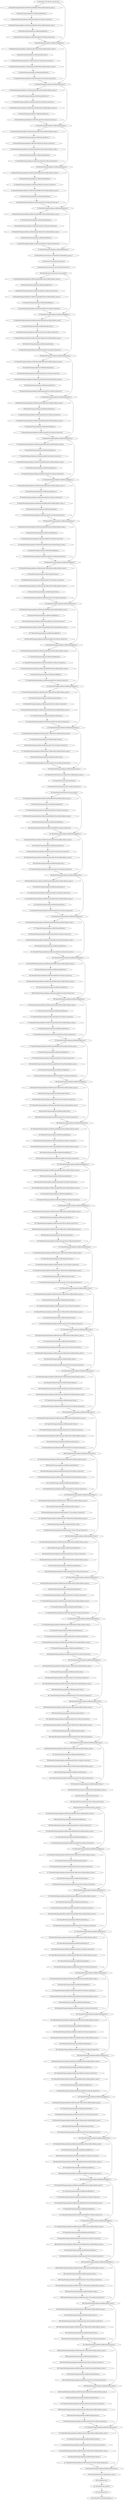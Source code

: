 strict digraph  {
"0 DenseNet/Conv2d[conv1]/conv2d_0" [id=0, type=conv2d];
"1 DenseNet/Sequential[dense1]/Bottleneck[0]/BatchNorm2d[bn1]/batch_norm_0" [id=1, type=batch_norm];
"2 DenseNet/Sequential[dense1]/Bottleneck[0]/relu_0" [id=2, type=relu];
"3 DenseNet/Sequential[dense1]/Bottleneck[0]/Conv2d[conv1]/conv2d_0" [id=3, type=conv2d];
"4 DenseNet/Sequential[dense1]/Bottleneck[0]/BatchNorm2d[bn2]/batch_norm_0" [id=4, type=batch_norm];
"5 DenseNet/Sequential[dense1]/Bottleneck[0]/relu_1" [id=5, type=relu];
"6 DenseNet/Sequential[dense1]/Bottleneck[0]/Conv2d[conv2]/conv2d_0" [id=6, type=conv2d];
"7 DenseNet/Sequential[dense1]/Bottleneck[0]/cat_0" [id=7, type=cat];
"8 DenseNet/Sequential[dense1]/Bottleneck[1]/BatchNorm2d[bn1]/batch_norm_0" [id=8, type=batch_norm];
"9 DenseNet/Sequential[dense1]/Bottleneck[1]/relu_0" [id=9, type=relu];
"10 DenseNet/Sequential[dense1]/Bottleneck[1]/Conv2d[conv1]/conv2d_0" [id=10, type=conv2d];
"11 DenseNet/Sequential[dense1]/Bottleneck[1]/BatchNorm2d[bn2]/batch_norm_0" [id=11, type=batch_norm];
"12 DenseNet/Sequential[dense1]/Bottleneck[1]/relu_1" [id=12, type=relu];
"13 DenseNet/Sequential[dense1]/Bottleneck[1]/Conv2d[conv2]/conv2d_0" [id=13, type=conv2d];
"14 DenseNet/Sequential[dense1]/Bottleneck[1]/cat_0" [id=14, type=cat];
"15 DenseNet/Sequential[dense1]/Bottleneck[2]/BatchNorm2d[bn1]/batch_norm_0" [id=15, type=batch_norm];
"16 DenseNet/Sequential[dense1]/Bottleneck[2]/relu_0" [id=16, type=relu];
"17 DenseNet/Sequential[dense1]/Bottleneck[2]/Conv2d[conv1]/conv2d_0" [id=17, type=conv2d];
"18 DenseNet/Sequential[dense1]/Bottleneck[2]/BatchNorm2d[bn2]/batch_norm_0" [id=18, type=batch_norm];
"19 DenseNet/Sequential[dense1]/Bottleneck[2]/relu_1" [id=19, type=relu];
"20 DenseNet/Sequential[dense1]/Bottleneck[2]/Conv2d[conv2]/conv2d_0" [id=20, type=conv2d];
"21 DenseNet/Sequential[dense1]/Bottleneck[2]/cat_0" [id=21, type=cat];
"22 DenseNet/Sequential[dense1]/Bottleneck[3]/BatchNorm2d[bn1]/batch_norm_0" [id=22, type=batch_norm];
"23 DenseNet/Sequential[dense1]/Bottleneck[3]/relu_0" [id=23, type=relu];
"24 DenseNet/Sequential[dense1]/Bottleneck[3]/Conv2d[conv1]/conv2d_0" [id=24, type=conv2d];
"25 DenseNet/Sequential[dense1]/Bottleneck[3]/BatchNorm2d[bn2]/batch_norm_0" [id=25, type=batch_norm];
"26 DenseNet/Sequential[dense1]/Bottleneck[3]/relu_1" [id=26, type=relu];
"27 DenseNet/Sequential[dense1]/Bottleneck[3]/Conv2d[conv2]/conv2d_0" [id=27, type=conv2d];
"28 DenseNet/Sequential[dense1]/Bottleneck[3]/cat_0" [id=28, type=cat];
"29 DenseNet/Sequential[dense1]/Bottleneck[4]/BatchNorm2d[bn1]/batch_norm_0" [id=29, type=batch_norm];
"30 DenseNet/Sequential[dense1]/Bottleneck[4]/relu_0" [id=30, type=relu];
"31 DenseNet/Sequential[dense1]/Bottleneck[4]/Conv2d[conv1]/conv2d_0" [id=31, type=conv2d];
"32 DenseNet/Sequential[dense1]/Bottleneck[4]/BatchNorm2d[bn2]/batch_norm_0" [id=32, type=batch_norm];
"33 DenseNet/Sequential[dense1]/Bottleneck[4]/relu_1" [id=33, type=relu];
"34 DenseNet/Sequential[dense1]/Bottleneck[4]/Conv2d[conv2]/conv2d_0" [id=34, type=conv2d];
"35 DenseNet/Sequential[dense1]/Bottleneck[4]/cat_0" [id=35, type=cat];
"36 DenseNet/Sequential[dense1]/Bottleneck[5]/BatchNorm2d[bn1]/batch_norm_0" [id=36, type=batch_norm];
"37 DenseNet/Sequential[dense1]/Bottleneck[5]/relu_0" [id=37, type=relu];
"38 DenseNet/Sequential[dense1]/Bottleneck[5]/Conv2d[conv1]/conv2d_0" [id=38, type=conv2d];
"39 DenseNet/Sequential[dense1]/Bottleneck[5]/BatchNorm2d[bn2]/batch_norm_0" [id=39, type=batch_norm];
"40 DenseNet/Sequential[dense1]/Bottleneck[5]/relu_1" [id=40, type=relu];
"41 DenseNet/Sequential[dense1]/Bottleneck[5]/Conv2d[conv2]/conv2d_0" [id=41, type=conv2d];
"42 DenseNet/Sequential[dense1]/Bottleneck[5]/cat_0" [id=42, type=cat];
"43 DenseNet/Transition[trans1]/BatchNorm2d[bn]/batch_norm_0" [id=43, type=batch_norm];
"44 DenseNet/Transition[trans1]/relu_0" [id=44, type=relu];
"45 DenseNet/Transition[trans1]/Conv2d[conv]/conv2d_0" [id=45, type=conv2d];
"46 DenseNet/Transition[trans1]/avg_pool2d_0" [id=46, type=avg_pool2d];
"47 DenseNet/Sequential[dense2]/Bottleneck[0]/BatchNorm2d[bn1]/batch_norm_0" [id=47, type=batch_norm];
"48 DenseNet/Sequential[dense2]/Bottleneck[0]/relu_0" [id=48, type=relu];
"49 DenseNet/Sequential[dense2]/Bottleneck[0]/Conv2d[conv1]/conv2d_0" [id=49, type=conv2d];
"50 DenseNet/Sequential[dense2]/Bottleneck[0]/BatchNorm2d[bn2]/batch_norm_0" [id=50, type=batch_norm];
"51 DenseNet/Sequential[dense2]/Bottleneck[0]/relu_1" [id=51, type=relu];
"52 DenseNet/Sequential[dense2]/Bottleneck[0]/Conv2d[conv2]/conv2d_0" [id=52, type=conv2d];
"53 DenseNet/Sequential[dense2]/Bottleneck[0]/cat_0" [id=53, type=cat];
"54 DenseNet/Sequential[dense2]/Bottleneck[1]/BatchNorm2d[bn1]/batch_norm_0" [id=54, type=batch_norm];
"55 DenseNet/Sequential[dense2]/Bottleneck[1]/relu_0" [id=55, type=relu];
"56 DenseNet/Sequential[dense2]/Bottleneck[1]/Conv2d[conv1]/conv2d_0" [id=56, type=conv2d];
"57 DenseNet/Sequential[dense2]/Bottleneck[1]/BatchNorm2d[bn2]/batch_norm_0" [id=57, type=batch_norm];
"58 DenseNet/Sequential[dense2]/Bottleneck[1]/relu_1" [id=58, type=relu];
"59 DenseNet/Sequential[dense2]/Bottleneck[1]/Conv2d[conv2]/conv2d_0" [id=59, type=conv2d];
"60 DenseNet/Sequential[dense2]/Bottleneck[1]/cat_0" [id=60, type=cat];
"61 DenseNet/Sequential[dense2]/Bottleneck[2]/BatchNorm2d[bn1]/batch_norm_0" [id=61, type=batch_norm];
"62 DenseNet/Sequential[dense2]/Bottleneck[2]/relu_0" [id=62, type=relu];
"63 DenseNet/Sequential[dense2]/Bottleneck[2]/Conv2d[conv1]/conv2d_0" [id=63, type=conv2d];
"64 DenseNet/Sequential[dense2]/Bottleneck[2]/BatchNorm2d[bn2]/batch_norm_0" [id=64, type=batch_norm];
"65 DenseNet/Sequential[dense2]/Bottleneck[2]/relu_1" [id=65, type=relu];
"66 DenseNet/Sequential[dense2]/Bottleneck[2]/Conv2d[conv2]/conv2d_0" [id=66, type=conv2d];
"67 DenseNet/Sequential[dense2]/Bottleneck[2]/cat_0" [id=67, type=cat];
"68 DenseNet/Sequential[dense2]/Bottleneck[3]/BatchNorm2d[bn1]/batch_norm_0" [id=68, type=batch_norm];
"69 DenseNet/Sequential[dense2]/Bottleneck[3]/relu_0" [id=69, type=relu];
"70 DenseNet/Sequential[dense2]/Bottleneck[3]/Conv2d[conv1]/conv2d_0" [id=70, type=conv2d];
"71 DenseNet/Sequential[dense2]/Bottleneck[3]/BatchNorm2d[bn2]/batch_norm_0" [id=71, type=batch_norm];
"72 DenseNet/Sequential[dense2]/Bottleneck[3]/relu_1" [id=72, type=relu];
"73 DenseNet/Sequential[dense2]/Bottleneck[3]/Conv2d[conv2]/conv2d_0" [id=73, type=conv2d];
"74 DenseNet/Sequential[dense2]/Bottleneck[3]/cat_0" [id=74, type=cat];
"75 DenseNet/Sequential[dense2]/Bottleneck[4]/BatchNorm2d[bn1]/batch_norm_0" [id=75, type=batch_norm];
"76 DenseNet/Sequential[dense2]/Bottleneck[4]/relu_0" [id=76, type=relu];
"77 DenseNet/Sequential[dense2]/Bottleneck[4]/Conv2d[conv1]/conv2d_0" [id=77, type=conv2d];
"78 DenseNet/Sequential[dense2]/Bottleneck[4]/BatchNorm2d[bn2]/batch_norm_0" [id=78, type=batch_norm];
"79 DenseNet/Sequential[dense2]/Bottleneck[4]/relu_1" [id=79, type=relu];
"80 DenseNet/Sequential[dense2]/Bottleneck[4]/Conv2d[conv2]/conv2d_0" [id=80, type=conv2d];
"81 DenseNet/Sequential[dense2]/Bottleneck[4]/cat_0" [id=81, type=cat];
"82 DenseNet/Sequential[dense2]/Bottleneck[5]/BatchNorm2d[bn1]/batch_norm_0" [id=82, type=batch_norm];
"83 DenseNet/Sequential[dense2]/Bottleneck[5]/relu_0" [id=83, type=relu];
"84 DenseNet/Sequential[dense2]/Bottleneck[5]/Conv2d[conv1]/conv2d_0" [id=84, type=conv2d];
"85 DenseNet/Sequential[dense2]/Bottleneck[5]/BatchNorm2d[bn2]/batch_norm_0" [id=85, type=batch_norm];
"86 DenseNet/Sequential[dense2]/Bottleneck[5]/relu_1" [id=86, type=relu];
"87 DenseNet/Sequential[dense2]/Bottleneck[5]/Conv2d[conv2]/conv2d_0" [id=87, type=conv2d];
"88 DenseNet/Sequential[dense2]/Bottleneck[5]/cat_0" [id=88, type=cat];
"89 DenseNet/Sequential[dense2]/Bottleneck[6]/BatchNorm2d[bn1]/batch_norm_0" [id=89, type=batch_norm];
"90 DenseNet/Sequential[dense2]/Bottleneck[6]/relu_0" [id=90, type=relu];
"91 DenseNet/Sequential[dense2]/Bottleneck[6]/Conv2d[conv1]/conv2d_0" [id=91, type=conv2d];
"92 DenseNet/Sequential[dense2]/Bottleneck[6]/BatchNorm2d[bn2]/batch_norm_0" [id=92, type=batch_norm];
"93 DenseNet/Sequential[dense2]/Bottleneck[6]/relu_1" [id=93, type=relu];
"94 DenseNet/Sequential[dense2]/Bottleneck[6]/Conv2d[conv2]/conv2d_0" [id=94, type=conv2d];
"95 DenseNet/Sequential[dense2]/Bottleneck[6]/cat_0" [id=95, type=cat];
"96 DenseNet/Sequential[dense2]/Bottleneck[7]/BatchNorm2d[bn1]/batch_norm_0" [id=96, type=batch_norm];
"97 DenseNet/Sequential[dense2]/Bottleneck[7]/relu_0" [id=97, type=relu];
"98 DenseNet/Sequential[dense2]/Bottleneck[7]/Conv2d[conv1]/conv2d_0" [id=98, type=conv2d];
"99 DenseNet/Sequential[dense2]/Bottleneck[7]/BatchNorm2d[bn2]/batch_norm_0" [id=99, type=batch_norm];
"100 DenseNet/Sequential[dense2]/Bottleneck[7]/relu_1" [id=100, type=relu];
"101 DenseNet/Sequential[dense2]/Bottleneck[7]/Conv2d[conv2]/conv2d_0" [id=101, type=conv2d];
"102 DenseNet/Sequential[dense2]/Bottleneck[7]/cat_0" [id=102, type=cat];
"103 DenseNet/Sequential[dense2]/Bottleneck[8]/BatchNorm2d[bn1]/batch_norm_0" [id=103, type=batch_norm];
"104 DenseNet/Sequential[dense2]/Bottleneck[8]/relu_0" [id=104, type=relu];
"105 DenseNet/Sequential[dense2]/Bottleneck[8]/Conv2d[conv1]/conv2d_0" [id=105, type=conv2d];
"106 DenseNet/Sequential[dense2]/Bottleneck[8]/BatchNorm2d[bn2]/batch_norm_0" [id=106, type=batch_norm];
"107 DenseNet/Sequential[dense2]/Bottleneck[8]/relu_1" [id=107, type=relu];
"108 DenseNet/Sequential[dense2]/Bottleneck[8]/Conv2d[conv2]/conv2d_0" [id=108, type=conv2d];
"109 DenseNet/Sequential[dense2]/Bottleneck[8]/cat_0" [id=109, type=cat];
"110 DenseNet/Sequential[dense2]/Bottleneck[9]/BatchNorm2d[bn1]/batch_norm_0" [id=110, type=batch_norm];
"111 DenseNet/Sequential[dense2]/Bottleneck[9]/relu_0" [id=111, type=relu];
"112 DenseNet/Sequential[dense2]/Bottleneck[9]/Conv2d[conv1]/conv2d_0" [id=112, type=conv2d];
"113 DenseNet/Sequential[dense2]/Bottleneck[9]/BatchNorm2d[bn2]/batch_norm_0" [id=113, type=batch_norm];
"114 DenseNet/Sequential[dense2]/Bottleneck[9]/relu_1" [id=114, type=relu];
"115 DenseNet/Sequential[dense2]/Bottleneck[9]/Conv2d[conv2]/conv2d_0" [id=115, type=conv2d];
"116 DenseNet/Sequential[dense2]/Bottleneck[9]/cat_0" [id=116, type=cat];
"117 DenseNet/Sequential[dense2]/Bottleneck[10]/BatchNorm2d[bn1]/batch_norm_0" [id=117, type=batch_norm];
"118 DenseNet/Sequential[dense2]/Bottleneck[10]/relu_0" [id=118, type=relu];
"119 DenseNet/Sequential[dense2]/Bottleneck[10]/Conv2d[conv1]/conv2d_0" [id=119, type=conv2d];
"120 DenseNet/Sequential[dense2]/Bottleneck[10]/BatchNorm2d[bn2]/batch_norm_0" [id=120, type=batch_norm];
"121 DenseNet/Sequential[dense2]/Bottleneck[10]/relu_1" [id=121, type=relu];
"122 DenseNet/Sequential[dense2]/Bottleneck[10]/Conv2d[conv2]/conv2d_0" [id=122, type=conv2d];
"123 DenseNet/Sequential[dense2]/Bottleneck[10]/cat_0" [id=123, type=cat];
"124 DenseNet/Sequential[dense2]/Bottleneck[11]/BatchNorm2d[bn1]/batch_norm_0" [id=124, type=batch_norm];
"125 DenseNet/Sequential[dense2]/Bottleneck[11]/relu_0" [id=125, type=relu];
"126 DenseNet/Sequential[dense2]/Bottleneck[11]/Conv2d[conv1]/conv2d_0" [id=126, type=conv2d];
"127 DenseNet/Sequential[dense2]/Bottleneck[11]/BatchNorm2d[bn2]/batch_norm_0" [id=127, type=batch_norm];
"128 DenseNet/Sequential[dense2]/Bottleneck[11]/relu_1" [id=128, type=relu];
"129 DenseNet/Sequential[dense2]/Bottleneck[11]/Conv2d[conv2]/conv2d_0" [id=129, type=conv2d];
"130 DenseNet/Sequential[dense2]/Bottleneck[11]/cat_0" [id=130, type=cat];
"131 DenseNet/Transition[trans2]/BatchNorm2d[bn]/batch_norm_0" [id=131, type=batch_norm];
"132 DenseNet/Transition[trans2]/relu_0" [id=132, type=relu];
"133 DenseNet/Transition[trans2]/Conv2d[conv]/conv2d_0" [id=133, type=conv2d];
"134 DenseNet/Transition[trans2]/avg_pool2d_0" [id=134, type=avg_pool2d];
"135 DenseNet/Sequential[dense3]/Bottleneck[0]/BatchNorm2d[bn1]/batch_norm_0" [id=135, type=batch_norm];
"136 DenseNet/Sequential[dense3]/Bottleneck[0]/relu_0" [id=136, type=relu];
"137 DenseNet/Sequential[dense3]/Bottleneck[0]/Conv2d[conv1]/conv2d_0" [id=137, type=conv2d];
"138 DenseNet/Sequential[dense3]/Bottleneck[0]/BatchNorm2d[bn2]/batch_norm_0" [id=138, type=batch_norm];
"139 DenseNet/Sequential[dense3]/Bottleneck[0]/relu_1" [id=139, type=relu];
"140 DenseNet/Sequential[dense3]/Bottleneck[0]/Conv2d[conv2]/conv2d_0" [id=140, type=conv2d];
"141 DenseNet/Sequential[dense3]/Bottleneck[0]/cat_0" [id=141, type=cat];
"142 DenseNet/Sequential[dense3]/Bottleneck[1]/BatchNorm2d[bn1]/batch_norm_0" [id=142, type=batch_norm];
"143 DenseNet/Sequential[dense3]/Bottleneck[1]/relu_0" [id=143, type=relu];
"144 DenseNet/Sequential[dense3]/Bottleneck[1]/Conv2d[conv1]/conv2d_0" [id=144, type=conv2d];
"145 DenseNet/Sequential[dense3]/Bottleneck[1]/BatchNorm2d[bn2]/batch_norm_0" [id=145, type=batch_norm];
"146 DenseNet/Sequential[dense3]/Bottleneck[1]/relu_1" [id=146, type=relu];
"147 DenseNet/Sequential[dense3]/Bottleneck[1]/Conv2d[conv2]/conv2d_0" [id=147, type=conv2d];
"148 DenseNet/Sequential[dense3]/Bottleneck[1]/cat_0" [id=148, type=cat];
"149 DenseNet/Sequential[dense3]/Bottleneck[2]/BatchNorm2d[bn1]/batch_norm_0" [id=149, type=batch_norm];
"150 DenseNet/Sequential[dense3]/Bottleneck[2]/relu_0" [id=150, type=relu];
"151 DenseNet/Sequential[dense3]/Bottleneck[2]/Conv2d[conv1]/conv2d_0" [id=151, type=conv2d];
"152 DenseNet/Sequential[dense3]/Bottleneck[2]/BatchNorm2d[bn2]/batch_norm_0" [id=152, type=batch_norm];
"153 DenseNet/Sequential[dense3]/Bottleneck[2]/relu_1" [id=153, type=relu];
"154 DenseNet/Sequential[dense3]/Bottleneck[2]/Conv2d[conv2]/conv2d_0" [id=154, type=conv2d];
"155 DenseNet/Sequential[dense3]/Bottleneck[2]/cat_0" [id=155, type=cat];
"156 DenseNet/Sequential[dense3]/Bottleneck[3]/BatchNorm2d[bn1]/batch_norm_0" [id=156, type=batch_norm];
"157 DenseNet/Sequential[dense3]/Bottleneck[3]/relu_0" [id=157, type=relu];
"158 DenseNet/Sequential[dense3]/Bottleneck[3]/Conv2d[conv1]/conv2d_0" [id=158, type=conv2d];
"159 DenseNet/Sequential[dense3]/Bottleneck[3]/BatchNorm2d[bn2]/batch_norm_0" [id=159, type=batch_norm];
"160 DenseNet/Sequential[dense3]/Bottleneck[3]/relu_1" [id=160, type=relu];
"161 DenseNet/Sequential[dense3]/Bottleneck[3]/Conv2d[conv2]/conv2d_0" [id=161, type=conv2d];
"162 DenseNet/Sequential[dense3]/Bottleneck[3]/cat_0" [id=162, type=cat];
"163 DenseNet/Sequential[dense3]/Bottleneck[4]/BatchNorm2d[bn1]/batch_norm_0" [id=163, type=batch_norm];
"164 DenseNet/Sequential[dense3]/Bottleneck[4]/relu_0" [id=164, type=relu];
"165 DenseNet/Sequential[dense3]/Bottleneck[4]/Conv2d[conv1]/conv2d_0" [id=165, type=conv2d];
"166 DenseNet/Sequential[dense3]/Bottleneck[4]/BatchNorm2d[bn2]/batch_norm_0" [id=166, type=batch_norm];
"167 DenseNet/Sequential[dense3]/Bottleneck[4]/relu_1" [id=167, type=relu];
"168 DenseNet/Sequential[dense3]/Bottleneck[4]/Conv2d[conv2]/conv2d_0" [id=168, type=conv2d];
"169 DenseNet/Sequential[dense3]/Bottleneck[4]/cat_0" [id=169, type=cat];
"170 DenseNet/Sequential[dense3]/Bottleneck[5]/BatchNorm2d[bn1]/batch_norm_0" [id=170, type=batch_norm];
"171 DenseNet/Sequential[dense3]/Bottleneck[5]/relu_0" [id=171, type=relu];
"172 DenseNet/Sequential[dense3]/Bottleneck[5]/Conv2d[conv1]/conv2d_0" [id=172, type=conv2d];
"173 DenseNet/Sequential[dense3]/Bottleneck[5]/BatchNorm2d[bn2]/batch_norm_0" [id=173, type=batch_norm];
"174 DenseNet/Sequential[dense3]/Bottleneck[5]/relu_1" [id=174, type=relu];
"175 DenseNet/Sequential[dense3]/Bottleneck[5]/Conv2d[conv2]/conv2d_0" [id=175, type=conv2d];
"176 DenseNet/Sequential[dense3]/Bottleneck[5]/cat_0" [id=176, type=cat];
"177 DenseNet/Sequential[dense3]/Bottleneck[6]/BatchNorm2d[bn1]/batch_norm_0" [id=177, type=batch_norm];
"178 DenseNet/Sequential[dense3]/Bottleneck[6]/relu_0" [id=178, type=relu];
"179 DenseNet/Sequential[dense3]/Bottleneck[6]/Conv2d[conv1]/conv2d_0" [id=179, type=conv2d];
"180 DenseNet/Sequential[dense3]/Bottleneck[6]/BatchNorm2d[bn2]/batch_norm_0" [id=180, type=batch_norm];
"181 DenseNet/Sequential[dense3]/Bottleneck[6]/relu_1" [id=181, type=relu];
"182 DenseNet/Sequential[dense3]/Bottleneck[6]/Conv2d[conv2]/conv2d_0" [id=182, type=conv2d];
"183 DenseNet/Sequential[dense3]/Bottleneck[6]/cat_0" [id=183, type=cat];
"184 DenseNet/Sequential[dense3]/Bottleneck[7]/BatchNorm2d[bn1]/batch_norm_0" [id=184, type=batch_norm];
"185 DenseNet/Sequential[dense3]/Bottleneck[7]/relu_0" [id=185, type=relu];
"186 DenseNet/Sequential[dense3]/Bottleneck[7]/Conv2d[conv1]/conv2d_0" [id=186, type=conv2d];
"187 DenseNet/Sequential[dense3]/Bottleneck[7]/BatchNorm2d[bn2]/batch_norm_0" [id=187, type=batch_norm];
"188 DenseNet/Sequential[dense3]/Bottleneck[7]/relu_1" [id=188, type=relu];
"189 DenseNet/Sequential[dense3]/Bottleneck[7]/Conv2d[conv2]/conv2d_0" [id=189, type=conv2d];
"190 DenseNet/Sequential[dense3]/Bottleneck[7]/cat_0" [id=190, type=cat];
"191 DenseNet/Sequential[dense3]/Bottleneck[8]/BatchNorm2d[bn1]/batch_norm_0" [id=191, type=batch_norm];
"192 DenseNet/Sequential[dense3]/Bottleneck[8]/relu_0" [id=192, type=relu];
"193 DenseNet/Sequential[dense3]/Bottleneck[8]/Conv2d[conv1]/conv2d_0" [id=193, type=conv2d];
"194 DenseNet/Sequential[dense3]/Bottleneck[8]/BatchNorm2d[bn2]/batch_norm_0" [id=194, type=batch_norm];
"195 DenseNet/Sequential[dense3]/Bottleneck[8]/relu_1" [id=195, type=relu];
"196 DenseNet/Sequential[dense3]/Bottleneck[8]/Conv2d[conv2]/conv2d_0" [id=196, type=conv2d];
"197 DenseNet/Sequential[dense3]/Bottleneck[8]/cat_0" [id=197, type=cat];
"198 DenseNet/Sequential[dense3]/Bottleneck[9]/BatchNorm2d[bn1]/batch_norm_0" [id=198, type=batch_norm];
"199 DenseNet/Sequential[dense3]/Bottleneck[9]/relu_0" [id=199, type=relu];
"200 DenseNet/Sequential[dense3]/Bottleneck[9]/Conv2d[conv1]/conv2d_0" [id=200, type=conv2d];
"201 DenseNet/Sequential[dense3]/Bottleneck[9]/BatchNorm2d[bn2]/batch_norm_0" [id=201, type=batch_norm];
"202 DenseNet/Sequential[dense3]/Bottleneck[9]/relu_1" [id=202, type=relu];
"203 DenseNet/Sequential[dense3]/Bottleneck[9]/Conv2d[conv2]/conv2d_0" [id=203, type=conv2d];
"204 DenseNet/Sequential[dense3]/Bottleneck[9]/cat_0" [id=204, type=cat];
"205 DenseNet/Sequential[dense3]/Bottleneck[10]/BatchNorm2d[bn1]/batch_norm_0" [id=205, type=batch_norm];
"206 DenseNet/Sequential[dense3]/Bottleneck[10]/relu_0" [id=206, type=relu];
"207 DenseNet/Sequential[dense3]/Bottleneck[10]/Conv2d[conv1]/conv2d_0" [id=207, type=conv2d];
"208 DenseNet/Sequential[dense3]/Bottleneck[10]/BatchNorm2d[bn2]/batch_norm_0" [id=208, type=batch_norm];
"209 DenseNet/Sequential[dense3]/Bottleneck[10]/relu_1" [id=209, type=relu];
"210 DenseNet/Sequential[dense3]/Bottleneck[10]/Conv2d[conv2]/conv2d_0" [id=210, type=conv2d];
"211 DenseNet/Sequential[dense3]/Bottleneck[10]/cat_0" [id=211, type=cat];
"212 DenseNet/Sequential[dense3]/Bottleneck[11]/BatchNorm2d[bn1]/batch_norm_0" [id=212, type=batch_norm];
"213 DenseNet/Sequential[dense3]/Bottleneck[11]/relu_0" [id=213, type=relu];
"214 DenseNet/Sequential[dense3]/Bottleneck[11]/Conv2d[conv1]/conv2d_0" [id=214, type=conv2d];
"215 DenseNet/Sequential[dense3]/Bottleneck[11]/BatchNorm2d[bn2]/batch_norm_0" [id=215, type=batch_norm];
"216 DenseNet/Sequential[dense3]/Bottleneck[11]/relu_1" [id=216, type=relu];
"217 DenseNet/Sequential[dense3]/Bottleneck[11]/Conv2d[conv2]/conv2d_0" [id=217, type=conv2d];
"218 DenseNet/Sequential[dense3]/Bottleneck[11]/cat_0" [id=218, type=cat];
"219 DenseNet/Sequential[dense3]/Bottleneck[12]/BatchNorm2d[bn1]/batch_norm_0" [id=219, type=batch_norm];
"220 DenseNet/Sequential[dense3]/Bottleneck[12]/relu_0" [id=220, type=relu];
"221 DenseNet/Sequential[dense3]/Bottleneck[12]/Conv2d[conv1]/conv2d_0" [id=221, type=conv2d];
"222 DenseNet/Sequential[dense3]/Bottleneck[12]/BatchNorm2d[bn2]/batch_norm_0" [id=222, type=batch_norm];
"223 DenseNet/Sequential[dense3]/Bottleneck[12]/relu_1" [id=223, type=relu];
"224 DenseNet/Sequential[dense3]/Bottleneck[12]/Conv2d[conv2]/conv2d_0" [id=224, type=conv2d];
"225 DenseNet/Sequential[dense3]/Bottleneck[12]/cat_0" [id=225, type=cat];
"226 DenseNet/Sequential[dense3]/Bottleneck[13]/BatchNorm2d[bn1]/batch_norm_0" [id=226, type=batch_norm];
"227 DenseNet/Sequential[dense3]/Bottleneck[13]/relu_0" [id=227, type=relu];
"228 DenseNet/Sequential[dense3]/Bottleneck[13]/Conv2d[conv1]/conv2d_0" [id=228, type=conv2d];
"229 DenseNet/Sequential[dense3]/Bottleneck[13]/BatchNorm2d[bn2]/batch_norm_0" [id=229, type=batch_norm];
"230 DenseNet/Sequential[dense3]/Bottleneck[13]/relu_1" [id=230, type=relu];
"231 DenseNet/Sequential[dense3]/Bottleneck[13]/Conv2d[conv2]/conv2d_0" [id=231, type=conv2d];
"232 DenseNet/Sequential[dense3]/Bottleneck[13]/cat_0" [id=232, type=cat];
"233 DenseNet/Sequential[dense3]/Bottleneck[14]/BatchNorm2d[bn1]/batch_norm_0" [id=233, type=batch_norm];
"234 DenseNet/Sequential[dense3]/Bottleneck[14]/relu_0" [id=234, type=relu];
"235 DenseNet/Sequential[dense3]/Bottleneck[14]/Conv2d[conv1]/conv2d_0" [id=235, type=conv2d];
"236 DenseNet/Sequential[dense3]/Bottleneck[14]/BatchNorm2d[bn2]/batch_norm_0" [id=236, type=batch_norm];
"237 DenseNet/Sequential[dense3]/Bottleneck[14]/relu_1" [id=237, type=relu];
"238 DenseNet/Sequential[dense3]/Bottleneck[14]/Conv2d[conv2]/conv2d_0" [id=238, type=conv2d];
"239 DenseNet/Sequential[dense3]/Bottleneck[14]/cat_0" [id=239, type=cat];
"240 DenseNet/Sequential[dense3]/Bottleneck[15]/BatchNorm2d[bn1]/batch_norm_0" [id=240, type=batch_norm];
"241 DenseNet/Sequential[dense3]/Bottleneck[15]/relu_0" [id=241, type=relu];
"242 DenseNet/Sequential[dense3]/Bottleneck[15]/Conv2d[conv1]/conv2d_0" [id=242, type=conv2d];
"243 DenseNet/Sequential[dense3]/Bottleneck[15]/BatchNorm2d[bn2]/batch_norm_0" [id=243, type=batch_norm];
"244 DenseNet/Sequential[dense3]/Bottleneck[15]/relu_1" [id=244, type=relu];
"245 DenseNet/Sequential[dense3]/Bottleneck[15]/Conv2d[conv2]/conv2d_0" [id=245, type=conv2d];
"246 DenseNet/Sequential[dense3]/Bottleneck[15]/cat_0" [id=246, type=cat];
"247 DenseNet/Sequential[dense3]/Bottleneck[16]/BatchNorm2d[bn1]/batch_norm_0" [id=247, type=batch_norm];
"248 DenseNet/Sequential[dense3]/Bottleneck[16]/relu_0" [id=248, type=relu];
"249 DenseNet/Sequential[dense3]/Bottleneck[16]/Conv2d[conv1]/conv2d_0" [id=249, type=conv2d];
"250 DenseNet/Sequential[dense3]/Bottleneck[16]/BatchNorm2d[bn2]/batch_norm_0" [id=250, type=batch_norm];
"251 DenseNet/Sequential[dense3]/Bottleneck[16]/relu_1" [id=251, type=relu];
"252 DenseNet/Sequential[dense3]/Bottleneck[16]/Conv2d[conv2]/conv2d_0" [id=252, type=conv2d];
"253 DenseNet/Sequential[dense3]/Bottleneck[16]/cat_0" [id=253, type=cat];
"254 DenseNet/Sequential[dense3]/Bottleneck[17]/BatchNorm2d[bn1]/batch_norm_0" [id=254, type=batch_norm];
"255 DenseNet/Sequential[dense3]/Bottleneck[17]/relu_0" [id=255, type=relu];
"256 DenseNet/Sequential[dense3]/Bottleneck[17]/Conv2d[conv1]/conv2d_0" [id=256, type=conv2d];
"257 DenseNet/Sequential[dense3]/Bottleneck[17]/BatchNorm2d[bn2]/batch_norm_0" [id=257, type=batch_norm];
"258 DenseNet/Sequential[dense3]/Bottleneck[17]/relu_1" [id=258, type=relu];
"259 DenseNet/Sequential[dense3]/Bottleneck[17]/Conv2d[conv2]/conv2d_0" [id=259, type=conv2d];
"260 DenseNet/Sequential[dense3]/Bottleneck[17]/cat_0" [id=260, type=cat];
"261 DenseNet/Sequential[dense3]/Bottleneck[18]/BatchNorm2d[bn1]/batch_norm_0" [id=261, type=batch_norm];
"262 DenseNet/Sequential[dense3]/Bottleneck[18]/relu_0" [id=262, type=relu];
"263 DenseNet/Sequential[dense3]/Bottleneck[18]/Conv2d[conv1]/conv2d_0" [id=263, type=conv2d];
"264 DenseNet/Sequential[dense3]/Bottleneck[18]/BatchNorm2d[bn2]/batch_norm_0" [id=264, type=batch_norm];
"265 DenseNet/Sequential[dense3]/Bottleneck[18]/relu_1" [id=265, type=relu];
"266 DenseNet/Sequential[dense3]/Bottleneck[18]/Conv2d[conv2]/conv2d_0" [id=266, type=conv2d];
"267 DenseNet/Sequential[dense3]/Bottleneck[18]/cat_0" [id=267, type=cat];
"268 DenseNet/Sequential[dense3]/Bottleneck[19]/BatchNorm2d[bn1]/batch_norm_0" [id=268, type=batch_norm];
"269 DenseNet/Sequential[dense3]/Bottleneck[19]/relu_0" [id=269, type=relu];
"270 DenseNet/Sequential[dense3]/Bottleneck[19]/Conv2d[conv1]/conv2d_0" [id=270, type=conv2d];
"271 DenseNet/Sequential[dense3]/Bottleneck[19]/BatchNorm2d[bn2]/batch_norm_0" [id=271, type=batch_norm];
"272 DenseNet/Sequential[dense3]/Bottleneck[19]/relu_1" [id=272, type=relu];
"273 DenseNet/Sequential[dense3]/Bottleneck[19]/Conv2d[conv2]/conv2d_0" [id=273, type=conv2d];
"274 DenseNet/Sequential[dense3]/Bottleneck[19]/cat_0" [id=274, type=cat];
"275 DenseNet/Sequential[dense3]/Bottleneck[20]/BatchNorm2d[bn1]/batch_norm_0" [id=275, type=batch_norm];
"276 DenseNet/Sequential[dense3]/Bottleneck[20]/relu_0" [id=276, type=relu];
"277 DenseNet/Sequential[dense3]/Bottleneck[20]/Conv2d[conv1]/conv2d_0" [id=277, type=conv2d];
"278 DenseNet/Sequential[dense3]/Bottleneck[20]/BatchNorm2d[bn2]/batch_norm_0" [id=278, type=batch_norm];
"279 DenseNet/Sequential[dense3]/Bottleneck[20]/relu_1" [id=279, type=relu];
"280 DenseNet/Sequential[dense3]/Bottleneck[20]/Conv2d[conv2]/conv2d_0" [id=280, type=conv2d];
"281 DenseNet/Sequential[dense3]/Bottleneck[20]/cat_0" [id=281, type=cat];
"282 DenseNet/Sequential[dense3]/Bottleneck[21]/BatchNorm2d[bn1]/batch_norm_0" [id=282, type=batch_norm];
"283 DenseNet/Sequential[dense3]/Bottleneck[21]/relu_0" [id=283, type=relu];
"284 DenseNet/Sequential[dense3]/Bottleneck[21]/Conv2d[conv1]/conv2d_0" [id=284, type=conv2d];
"285 DenseNet/Sequential[dense3]/Bottleneck[21]/BatchNorm2d[bn2]/batch_norm_0" [id=285, type=batch_norm];
"286 DenseNet/Sequential[dense3]/Bottleneck[21]/relu_1" [id=286, type=relu];
"287 DenseNet/Sequential[dense3]/Bottleneck[21]/Conv2d[conv2]/conv2d_0" [id=287, type=conv2d];
"288 DenseNet/Sequential[dense3]/Bottleneck[21]/cat_0" [id=288, type=cat];
"289 DenseNet/Sequential[dense3]/Bottleneck[22]/BatchNorm2d[bn1]/batch_norm_0" [id=289, type=batch_norm];
"290 DenseNet/Sequential[dense3]/Bottleneck[22]/relu_0" [id=290, type=relu];
"291 DenseNet/Sequential[dense3]/Bottleneck[22]/Conv2d[conv1]/conv2d_0" [id=291, type=conv2d];
"292 DenseNet/Sequential[dense3]/Bottleneck[22]/BatchNorm2d[bn2]/batch_norm_0" [id=292, type=batch_norm];
"293 DenseNet/Sequential[dense3]/Bottleneck[22]/relu_1" [id=293, type=relu];
"294 DenseNet/Sequential[dense3]/Bottleneck[22]/Conv2d[conv2]/conv2d_0" [id=294, type=conv2d];
"295 DenseNet/Sequential[dense3]/Bottleneck[22]/cat_0" [id=295, type=cat];
"296 DenseNet/Sequential[dense3]/Bottleneck[23]/BatchNorm2d[bn1]/batch_norm_0" [id=296, type=batch_norm];
"297 DenseNet/Sequential[dense3]/Bottleneck[23]/relu_0" [id=297, type=relu];
"298 DenseNet/Sequential[dense3]/Bottleneck[23]/Conv2d[conv1]/conv2d_0" [id=298, type=conv2d];
"299 DenseNet/Sequential[dense3]/Bottleneck[23]/BatchNorm2d[bn2]/batch_norm_0" [id=299, type=batch_norm];
"300 DenseNet/Sequential[dense3]/Bottleneck[23]/relu_1" [id=300, type=relu];
"301 DenseNet/Sequential[dense3]/Bottleneck[23]/Conv2d[conv2]/conv2d_0" [id=301, type=conv2d];
"302 DenseNet/Sequential[dense3]/Bottleneck[23]/cat_0" [id=302, type=cat];
"303 DenseNet/Transition[trans3]/BatchNorm2d[bn]/batch_norm_0" [id=303, type=batch_norm];
"304 DenseNet/Transition[trans3]/relu_0" [id=304, type=relu];
"305 DenseNet/Transition[trans3]/Conv2d[conv]/conv2d_0" [id=305, type=conv2d];
"306 DenseNet/Transition[trans3]/avg_pool2d_0" [id=306, type=avg_pool2d];
"307 DenseNet/Sequential[dense4]/Bottleneck[0]/BatchNorm2d[bn1]/batch_norm_0" [id=307, type=batch_norm];
"308 DenseNet/Sequential[dense4]/Bottleneck[0]/relu_0" [id=308, type=relu];
"309 DenseNet/Sequential[dense4]/Bottleneck[0]/Conv2d[conv1]/conv2d_0" [id=309, type=conv2d];
"310 DenseNet/Sequential[dense4]/Bottleneck[0]/BatchNorm2d[bn2]/batch_norm_0" [id=310, type=batch_norm];
"311 DenseNet/Sequential[dense4]/Bottleneck[0]/relu_1" [id=311, type=relu];
"312 DenseNet/Sequential[dense4]/Bottleneck[0]/Conv2d[conv2]/conv2d_0" [id=312, type=conv2d];
"313 DenseNet/Sequential[dense4]/Bottleneck[0]/cat_0" [id=313, type=cat];
"314 DenseNet/Sequential[dense4]/Bottleneck[1]/BatchNorm2d[bn1]/batch_norm_0" [id=314, type=batch_norm];
"315 DenseNet/Sequential[dense4]/Bottleneck[1]/relu_0" [id=315, type=relu];
"316 DenseNet/Sequential[dense4]/Bottleneck[1]/Conv2d[conv1]/conv2d_0" [id=316, type=conv2d];
"317 DenseNet/Sequential[dense4]/Bottleneck[1]/BatchNorm2d[bn2]/batch_norm_0" [id=317, type=batch_norm];
"318 DenseNet/Sequential[dense4]/Bottleneck[1]/relu_1" [id=318, type=relu];
"319 DenseNet/Sequential[dense4]/Bottleneck[1]/Conv2d[conv2]/conv2d_0" [id=319, type=conv2d];
"320 DenseNet/Sequential[dense4]/Bottleneck[1]/cat_0" [id=320, type=cat];
"321 DenseNet/Sequential[dense4]/Bottleneck[2]/BatchNorm2d[bn1]/batch_norm_0" [id=321, type=batch_norm];
"322 DenseNet/Sequential[dense4]/Bottleneck[2]/relu_0" [id=322, type=relu];
"323 DenseNet/Sequential[dense4]/Bottleneck[2]/Conv2d[conv1]/conv2d_0" [id=323, type=conv2d];
"324 DenseNet/Sequential[dense4]/Bottleneck[2]/BatchNorm2d[bn2]/batch_norm_0" [id=324, type=batch_norm];
"325 DenseNet/Sequential[dense4]/Bottleneck[2]/relu_1" [id=325, type=relu];
"326 DenseNet/Sequential[dense4]/Bottleneck[2]/Conv2d[conv2]/conv2d_0" [id=326, type=conv2d];
"327 DenseNet/Sequential[dense4]/Bottleneck[2]/cat_0" [id=327, type=cat];
"328 DenseNet/Sequential[dense4]/Bottleneck[3]/BatchNorm2d[bn1]/batch_norm_0" [id=328, type=batch_norm];
"329 DenseNet/Sequential[dense4]/Bottleneck[3]/relu_0" [id=329, type=relu];
"330 DenseNet/Sequential[dense4]/Bottleneck[3]/Conv2d[conv1]/conv2d_0" [id=330, type=conv2d];
"331 DenseNet/Sequential[dense4]/Bottleneck[3]/BatchNorm2d[bn2]/batch_norm_0" [id=331, type=batch_norm];
"332 DenseNet/Sequential[dense4]/Bottleneck[3]/relu_1" [id=332, type=relu];
"333 DenseNet/Sequential[dense4]/Bottleneck[3]/Conv2d[conv2]/conv2d_0" [id=333, type=conv2d];
"334 DenseNet/Sequential[dense4]/Bottleneck[3]/cat_0" [id=334, type=cat];
"335 DenseNet/Sequential[dense4]/Bottleneck[4]/BatchNorm2d[bn1]/batch_norm_0" [id=335, type=batch_norm];
"336 DenseNet/Sequential[dense4]/Bottleneck[4]/relu_0" [id=336, type=relu];
"337 DenseNet/Sequential[dense4]/Bottleneck[4]/Conv2d[conv1]/conv2d_0" [id=337, type=conv2d];
"338 DenseNet/Sequential[dense4]/Bottleneck[4]/BatchNorm2d[bn2]/batch_norm_0" [id=338, type=batch_norm];
"339 DenseNet/Sequential[dense4]/Bottleneck[4]/relu_1" [id=339, type=relu];
"340 DenseNet/Sequential[dense4]/Bottleneck[4]/Conv2d[conv2]/conv2d_0" [id=340, type=conv2d];
"341 DenseNet/Sequential[dense4]/Bottleneck[4]/cat_0" [id=341, type=cat];
"342 DenseNet/Sequential[dense4]/Bottleneck[5]/BatchNorm2d[bn1]/batch_norm_0" [id=342, type=batch_norm];
"343 DenseNet/Sequential[dense4]/Bottleneck[5]/relu_0" [id=343, type=relu];
"344 DenseNet/Sequential[dense4]/Bottleneck[5]/Conv2d[conv1]/conv2d_0" [id=344, type=conv2d];
"345 DenseNet/Sequential[dense4]/Bottleneck[5]/BatchNorm2d[bn2]/batch_norm_0" [id=345, type=batch_norm];
"346 DenseNet/Sequential[dense4]/Bottleneck[5]/relu_1" [id=346, type=relu];
"347 DenseNet/Sequential[dense4]/Bottleneck[5]/Conv2d[conv2]/conv2d_0" [id=347, type=conv2d];
"348 DenseNet/Sequential[dense4]/Bottleneck[5]/cat_0" [id=348, type=cat];
"349 DenseNet/Sequential[dense4]/Bottleneck[6]/BatchNorm2d[bn1]/batch_norm_0" [id=349, type=batch_norm];
"350 DenseNet/Sequential[dense4]/Bottleneck[6]/relu_0" [id=350, type=relu];
"351 DenseNet/Sequential[dense4]/Bottleneck[6]/Conv2d[conv1]/conv2d_0" [id=351, type=conv2d];
"352 DenseNet/Sequential[dense4]/Bottleneck[6]/BatchNorm2d[bn2]/batch_norm_0" [id=352, type=batch_norm];
"353 DenseNet/Sequential[dense4]/Bottleneck[6]/relu_1" [id=353, type=relu];
"354 DenseNet/Sequential[dense4]/Bottleneck[6]/Conv2d[conv2]/conv2d_0" [id=354, type=conv2d];
"355 DenseNet/Sequential[dense4]/Bottleneck[6]/cat_0" [id=355, type=cat];
"356 DenseNet/Sequential[dense4]/Bottleneck[7]/BatchNorm2d[bn1]/batch_norm_0" [id=356, type=batch_norm];
"357 DenseNet/Sequential[dense4]/Bottleneck[7]/relu_0" [id=357, type=relu];
"358 DenseNet/Sequential[dense4]/Bottleneck[7]/Conv2d[conv1]/conv2d_0" [id=358, type=conv2d];
"359 DenseNet/Sequential[dense4]/Bottleneck[7]/BatchNorm2d[bn2]/batch_norm_0" [id=359, type=batch_norm];
"360 DenseNet/Sequential[dense4]/Bottleneck[7]/relu_1" [id=360, type=relu];
"361 DenseNet/Sequential[dense4]/Bottleneck[7]/Conv2d[conv2]/conv2d_0" [id=361, type=conv2d];
"362 DenseNet/Sequential[dense4]/Bottleneck[7]/cat_0" [id=362, type=cat];
"363 DenseNet/Sequential[dense4]/Bottleneck[8]/BatchNorm2d[bn1]/batch_norm_0" [id=363, type=batch_norm];
"364 DenseNet/Sequential[dense4]/Bottleneck[8]/relu_0" [id=364, type=relu];
"365 DenseNet/Sequential[dense4]/Bottleneck[8]/Conv2d[conv1]/conv2d_0" [id=365, type=conv2d];
"366 DenseNet/Sequential[dense4]/Bottleneck[8]/BatchNorm2d[bn2]/batch_norm_0" [id=366, type=batch_norm];
"367 DenseNet/Sequential[dense4]/Bottleneck[8]/relu_1" [id=367, type=relu];
"368 DenseNet/Sequential[dense4]/Bottleneck[8]/Conv2d[conv2]/conv2d_0" [id=368, type=conv2d];
"369 DenseNet/Sequential[dense4]/Bottleneck[8]/cat_0" [id=369, type=cat];
"370 DenseNet/Sequential[dense4]/Bottleneck[9]/BatchNorm2d[bn1]/batch_norm_0" [id=370, type=batch_norm];
"371 DenseNet/Sequential[dense4]/Bottleneck[9]/relu_0" [id=371, type=relu];
"372 DenseNet/Sequential[dense4]/Bottleneck[9]/Conv2d[conv1]/conv2d_0" [id=372, type=conv2d];
"373 DenseNet/Sequential[dense4]/Bottleneck[9]/BatchNorm2d[bn2]/batch_norm_0" [id=373, type=batch_norm];
"374 DenseNet/Sequential[dense4]/Bottleneck[9]/relu_1" [id=374, type=relu];
"375 DenseNet/Sequential[dense4]/Bottleneck[9]/Conv2d[conv2]/conv2d_0" [id=375, type=conv2d];
"376 DenseNet/Sequential[dense4]/Bottleneck[9]/cat_0" [id=376, type=cat];
"377 DenseNet/Sequential[dense4]/Bottleneck[10]/BatchNorm2d[bn1]/batch_norm_0" [id=377, type=batch_norm];
"378 DenseNet/Sequential[dense4]/Bottleneck[10]/relu_0" [id=378, type=relu];
"379 DenseNet/Sequential[dense4]/Bottleneck[10]/Conv2d[conv1]/conv2d_0" [id=379, type=conv2d];
"380 DenseNet/Sequential[dense4]/Bottleneck[10]/BatchNorm2d[bn2]/batch_norm_0" [id=380, type=batch_norm];
"381 DenseNet/Sequential[dense4]/Bottleneck[10]/relu_1" [id=381, type=relu];
"382 DenseNet/Sequential[dense4]/Bottleneck[10]/Conv2d[conv2]/conv2d_0" [id=382, type=conv2d];
"383 DenseNet/Sequential[dense4]/Bottleneck[10]/cat_0" [id=383, type=cat];
"384 DenseNet/Sequential[dense4]/Bottleneck[11]/BatchNorm2d[bn1]/batch_norm_0" [id=384, type=batch_norm];
"385 DenseNet/Sequential[dense4]/Bottleneck[11]/relu_0" [id=385, type=relu];
"386 DenseNet/Sequential[dense4]/Bottleneck[11]/Conv2d[conv1]/conv2d_0" [id=386, type=conv2d];
"387 DenseNet/Sequential[dense4]/Bottleneck[11]/BatchNorm2d[bn2]/batch_norm_0" [id=387, type=batch_norm];
"388 DenseNet/Sequential[dense4]/Bottleneck[11]/relu_1" [id=388, type=relu];
"389 DenseNet/Sequential[dense4]/Bottleneck[11]/Conv2d[conv2]/conv2d_0" [id=389, type=conv2d];
"390 DenseNet/Sequential[dense4]/Bottleneck[11]/cat_0" [id=390, type=cat];
"391 DenseNet/Sequential[dense4]/Bottleneck[12]/BatchNorm2d[bn1]/batch_norm_0" [id=391, type=batch_norm];
"392 DenseNet/Sequential[dense4]/Bottleneck[12]/relu_0" [id=392, type=relu];
"393 DenseNet/Sequential[dense4]/Bottleneck[12]/Conv2d[conv1]/conv2d_0" [id=393, type=conv2d];
"394 DenseNet/Sequential[dense4]/Bottleneck[12]/BatchNorm2d[bn2]/batch_norm_0" [id=394, type=batch_norm];
"395 DenseNet/Sequential[dense4]/Bottleneck[12]/relu_1" [id=395, type=relu];
"396 DenseNet/Sequential[dense4]/Bottleneck[12]/Conv2d[conv2]/conv2d_0" [id=396, type=conv2d];
"397 DenseNet/Sequential[dense4]/Bottleneck[12]/cat_0" [id=397, type=cat];
"398 DenseNet/Sequential[dense4]/Bottleneck[13]/BatchNorm2d[bn1]/batch_norm_0" [id=398, type=batch_norm];
"399 DenseNet/Sequential[dense4]/Bottleneck[13]/relu_0" [id=399, type=relu];
"400 DenseNet/Sequential[dense4]/Bottleneck[13]/Conv2d[conv1]/conv2d_0" [id=400, type=conv2d];
"401 DenseNet/Sequential[dense4]/Bottleneck[13]/BatchNorm2d[bn2]/batch_norm_0" [id=401, type=batch_norm];
"402 DenseNet/Sequential[dense4]/Bottleneck[13]/relu_1" [id=402, type=relu];
"403 DenseNet/Sequential[dense4]/Bottleneck[13]/Conv2d[conv2]/conv2d_0" [id=403, type=conv2d];
"404 DenseNet/Sequential[dense4]/Bottleneck[13]/cat_0" [id=404, type=cat];
"405 DenseNet/Sequential[dense4]/Bottleneck[14]/BatchNorm2d[bn1]/batch_norm_0" [id=405, type=batch_norm];
"406 DenseNet/Sequential[dense4]/Bottleneck[14]/relu_0" [id=406, type=relu];
"407 DenseNet/Sequential[dense4]/Bottleneck[14]/Conv2d[conv1]/conv2d_0" [id=407, type=conv2d];
"408 DenseNet/Sequential[dense4]/Bottleneck[14]/BatchNorm2d[bn2]/batch_norm_0" [id=408, type=batch_norm];
"409 DenseNet/Sequential[dense4]/Bottleneck[14]/relu_1" [id=409, type=relu];
"410 DenseNet/Sequential[dense4]/Bottleneck[14]/Conv2d[conv2]/conv2d_0" [id=410, type=conv2d];
"411 DenseNet/Sequential[dense4]/Bottleneck[14]/cat_0" [id=411, type=cat];
"412 DenseNet/Sequential[dense4]/Bottleneck[15]/BatchNorm2d[bn1]/batch_norm_0" [id=412, type=batch_norm];
"413 DenseNet/Sequential[dense4]/Bottleneck[15]/relu_0" [id=413, type=relu];
"414 DenseNet/Sequential[dense4]/Bottleneck[15]/Conv2d[conv1]/conv2d_0" [id=414, type=conv2d];
"415 DenseNet/Sequential[dense4]/Bottleneck[15]/BatchNorm2d[bn2]/batch_norm_0" [id=415, type=batch_norm];
"416 DenseNet/Sequential[dense4]/Bottleneck[15]/relu_1" [id=416, type=relu];
"417 DenseNet/Sequential[dense4]/Bottleneck[15]/Conv2d[conv2]/conv2d_0" [id=417, type=conv2d];
"418 DenseNet/Sequential[dense4]/Bottleneck[15]/cat_0" [id=418, type=cat];
"419 DenseNet/BatchNorm2d[bn]/batch_norm_0" [id=419, type=batch_norm];
"420 DenseNet/relu_0" [id=420, type=relu];
"421 DenseNet/avg_pool2d_0" [id=421, type=avg_pool2d];
"422 DenseNet/view_0" [id=422, type=view];
"423 DenseNet/Linear[linear]/linear_0" [id=423, type=linear];
"0 DenseNet/Conv2d[conv1]/conv2d_0" -> "1 DenseNet/Sequential[dense1]/Bottleneck[0]/BatchNorm2d[bn1]/batch_norm_0";
"0 DenseNet/Conv2d[conv1]/conv2d_0" -> "7 DenseNet/Sequential[dense1]/Bottleneck[0]/cat_0";
"1 DenseNet/Sequential[dense1]/Bottleneck[0]/BatchNorm2d[bn1]/batch_norm_0" -> "2 DenseNet/Sequential[dense1]/Bottleneck[0]/relu_0";
"2 DenseNet/Sequential[dense1]/Bottleneck[0]/relu_0" -> "3 DenseNet/Sequential[dense1]/Bottleneck[0]/Conv2d[conv1]/conv2d_0";
"3 DenseNet/Sequential[dense1]/Bottleneck[0]/Conv2d[conv1]/conv2d_0" -> "4 DenseNet/Sequential[dense1]/Bottleneck[0]/BatchNorm2d[bn2]/batch_norm_0";
"4 DenseNet/Sequential[dense1]/Bottleneck[0]/BatchNorm2d[bn2]/batch_norm_0" -> "5 DenseNet/Sequential[dense1]/Bottleneck[0]/relu_1";
"5 DenseNet/Sequential[dense1]/Bottleneck[0]/relu_1" -> "6 DenseNet/Sequential[dense1]/Bottleneck[0]/Conv2d[conv2]/conv2d_0";
"6 DenseNet/Sequential[dense1]/Bottleneck[0]/Conv2d[conv2]/conv2d_0" -> "7 DenseNet/Sequential[dense1]/Bottleneck[0]/cat_0";
"7 DenseNet/Sequential[dense1]/Bottleneck[0]/cat_0" -> "8 DenseNet/Sequential[dense1]/Bottleneck[1]/BatchNorm2d[bn1]/batch_norm_0";
"7 DenseNet/Sequential[dense1]/Bottleneck[0]/cat_0" -> "14 DenseNet/Sequential[dense1]/Bottleneck[1]/cat_0";
"8 DenseNet/Sequential[dense1]/Bottleneck[1]/BatchNorm2d[bn1]/batch_norm_0" -> "9 DenseNet/Sequential[dense1]/Bottleneck[1]/relu_0";
"9 DenseNet/Sequential[dense1]/Bottleneck[1]/relu_0" -> "10 DenseNet/Sequential[dense1]/Bottleneck[1]/Conv2d[conv1]/conv2d_0";
"10 DenseNet/Sequential[dense1]/Bottleneck[1]/Conv2d[conv1]/conv2d_0" -> "11 DenseNet/Sequential[dense1]/Bottleneck[1]/BatchNorm2d[bn2]/batch_norm_0";
"11 DenseNet/Sequential[dense1]/Bottleneck[1]/BatchNorm2d[bn2]/batch_norm_0" -> "12 DenseNet/Sequential[dense1]/Bottleneck[1]/relu_1";
"12 DenseNet/Sequential[dense1]/Bottleneck[1]/relu_1" -> "13 DenseNet/Sequential[dense1]/Bottleneck[1]/Conv2d[conv2]/conv2d_0";
"13 DenseNet/Sequential[dense1]/Bottleneck[1]/Conv2d[conv2]/conv2d_0" -> "14 DenseNet/Sequential[dense1]/Bottleneck[1]/cat_0";
"14 DenseNet/Sequential[dense1]/Bottleneck[1]/cat_0" -> "15 DenseNet/Sequential[dense1]/Bottleneck[2]/BatchNorm2d[bn1]/batch_norm_0";
"14 DenseNet/Sequential[dense1]/Bottleneck[1]/cat_0" -> "21 DenseNet/Sequential[dense1]/Bottleneck[2]/cat_0";
"15 DenseNet/Sequential[dense1]/Bottleneck[2]/BatchNorm2d[bn1]/batch_norm_0" -> "16 DenseNet/Sequential[dense1]/Bottleneck[2]/relu_0";
"16 DenseNet/Sequential[dense1]/Bottleneck[2]/relu_0" -> "17 DenseNet/Sequential[dense1]/Bottleneck[2]/Conv2d[conv1]/conv2d_0";
"17 DenseNet/Sequential[dense1]/Bottleneck[2]/Conv2d[conv1]/conv2d_0" -> "18 DenseNet/Sequential[dense1]/Bottleneck[2]/BatchNorm2d[bn2]/batch_norm_0";
"18 DenseNet/Sequential[dense1]/Bottleneck[2]/BatchNorm2d[bn2]/batch_norm_0" -> "19 DenseNet/Sequential[dense1]/Bottleneck[2]/relu_1";
"19 DenseNet/Sequential[dense1]/Bottleneck[2]/relu_1" -> "20 DenseNet/Sequential[dense1]/Bottleneck[2]/Conv2d[conv2]/conv2d_0";
"20 DenseNet/Sequential[dense1]/Bottleneck[2]/Conv2d[conv2]/conv2d_0" -> "21 DenseNet/Sequential[dense1]/Bottleneck[2]/cat_0";
"21 DenseNet/Sequential[dense1]/Bottleneck[2]/cat_0" -> "22 DenseNet/Sequential[dense1]/Bottleneck[3]/BatchNorm2d[bn1]/batch_norm_0";
"21 DenseNet/Sequential[dense1]/Bottleneck[2]/cat_0" -> "28 DenseNet/Sequential[dense1]/Bottleneck[3]/cat_0";
"22 DenseNet/Sequential[dense1]/Bottleneck[3]/BatchNorm2d[bn1]/batch_norm_0" -> "23 DenseNet/Sequential[dense1]/Bottleneck[3]/relu_0";
"23 DenseNet/Sequential[dense1]/Bottleneck[3]/relu_0" -> "24 DenseNet/Sequential[dense1]/Bottleneck[3]/Conv2d[conv1]/conv2d_0";
"24 DenseNet/Sequential[dense1]/Bottleneck[3]/Conv2d[conv1]/conv2d_0" -> "25 DenseNet/Sequential[dense1]/Bottleneck[3]/BatchNorm2d[bn2]/batch_norm_0";
"25 DenseNet/Sequential[dense1]/Bottleneck[3]/BatchNorm2d[bn2]/batch_norm_0" -> "26 DenseNet/Sequential[dense1]/Bottleneck[3]/relu_1";
"26 DenseNet/Sequential[dense1]/Bottleneck[3]/relu_1" -> "27 DenseNet/Sequential[dense1]/Bottleneck[3]/Conv2d[conv2]/conv2d_0";
"27 DenseNet/Sequential[dense1]/Bottleneck[3]/Conv2d[conv2]/conv2d_0" -> "28 DenseNet/Sequential[dense1]/Bottleneck[3]/cat_0";
"28 DenseNet/Sequential[dense1]/Bottleneck[3]/cat_0" -> "29 DenseNet/Sequential[dense1]/Bottleneck[4]/BatchNorm2d[bn1]/batch_norm_0";
"28 DenseNet/Sequential[dense1]/Bottleneck[3]/cat_0" -> "35 DenseNet/Sequential[dense1]/Bottleneck[4]/cat_0";
"29 DenseNet/Sequential[dense1]/Bottleneck[4]/BatchNorm2d[bn1]/batch_norm_0" -> "30 DenseNet/Sequential[dense1]/Bottleneck[4]/relu_0";
"30 DenseNet/Sequential[dense1]/Bottleneck[4]/relu_0" -> "31 DenseNet/Sequential[dense1]/Bottleneck[4]/Conv2d[conv1]/conv2d_0";
"31 DenseNet/Sequential[dense1]/Bottleneck[4]/Conv2d[conv1]/conv2d_0" -> "32 DenseNet/Sequential[dense1]/Bottleneck[4]/BatchNorm2d[bn2]/batch_norm_0";
"32 DenseNet/Sequential[dense1]/Bottleneck[4]/BatchNorm2d[bn2]/batch_norm_0" -> "33 DenseNet/Sequential[dense1]/Bottleneck[4]/relu_1";
"33 DenseNet/Sequential[dense1]/Bottleneck[4]/relu_1" -> "34 DenseNet/Sequential[dense1]/Bottleneck[4]/Conv2d[conv2]/conv2d_0";
"34 DenseNet/Sequential[dense1]/Bottleneck[4]/Conv2d[conv2]/conv2d_0" -> "35 DenseNet/Sequential[dense1]/Bottleneck[4]/cat_0";
"35 DenseNet/Sequential[dense1]/Bottleneck[4]/cat_0" -> "36 DenseNet/Sequential[dense1]/Bottleneck[5]/BatchNorm2d[bn1]/batch_norm_0";
"35 DenseNet/Sequential[dense1]/Bottleneck[4]/cat_0" -> "42 DenseNet/Sequential[dense1]/Bottleneck[5]/cat_0";
"36 DenseNet/Sequential[dense1]/Bottleneck[5]/BatchNorm2d[bn1]/batch_norm_0" -> "37 DenseNet/Sequential[dense1]/Bottleneck[5]/relu_0";
"37 DenseNet/Sequential[dense1]/Bottleneck[5]/relu_0" -> "38 DenseNet/Sequential[dense1]/Bottleneck[5]/Conv2d[conv1]/conv2d_0";
"38 DenseNet/Sequential[dense1]/Bottleneck[5]/Conv2d[conv1]/conv2d_0" -> "39 DenseNet/Sequential[dense1]/Bottleneck[5]/BatchNorm2d[bn2]/batch_norm_0";
"39 DenseNet/Sequential[dense1]/Bottleneck[5]/BatchNorm2d[bn2]/batch_norm_0" -> "40 DenseNet/Sequential[dense1]/Bottleneck[5]/relu_1";
"40 DenseNet/Sequential[dense1]/Bottleneck[5]/relu_1" -> "41 DenseNet/Sequential[dense1]/Bottleneck[5]/Conv2d[conv2]/conv2d_0";
"41 DenseNet/Sequential[dense1]/Bottleneck[5]/Conv2d[conv2]/conv2d_0" -> "42 DenseNet/Sequential[dense1]/Bottleneck[5]/cat_0";
"42 DenseNet/Sequential[dense1]/Bottleneck[5]/cat_0" -> "43 DenseNet/Transition[trans1]/BatchNorm2d[bn]/batch_norm_0";
"43 DenseNet/Transition[trans1]/BatchNorm2d[bn]/batch_norm_0" -> "44 DenseNet/Transition[trans1]/relu_0";
"44 DenseNet/Transition[trans1]/relu_0" -> "45 DenseNet/Transition[trans1]/Conv2d[conv]/conv2d_0";
"45 DenseNet/Transition[trans1]/Conv2d[conv]/conv2d_0" -> "46 DenseNet/Transition[trans1]/avg_pool2d_0";
"46 DenseNet/Transition[trans1]/avg_pool2d_0" -> "47 DenseNet/Sequential[dense2]/Bottleneck[0]/BatchNorm2d[bn1]/batch_norm_0";
"46 DenseNet/Transition[trans1]/avg_pool2d_0" -> "53 DenseNet/Sequential[dense2]/Bottleneck[0]/cat_0";
"47 DenseNet/Sequential[dense2]/Bottleneck[0]/BatchNorm2d[bn1]/batch_norm_0" -> "48 DenseNet/Sequential[dense2]/Bottleneck[0]/relu_0";
"48 DenseNet/Sequential[dense2]/Bottleneck[0]/relu_0" -> "49 DenseNet/Sequential[dense2]/Bottleneck[0]/Conv2d[conv1]/conv2d_0";
"49 DenseNet/Sequential[dense2]/Bottleneck[0]/Conv2d[conv1]/conv2d_0" -> "50 DenseNet/Sequential[dense2]/Bottleneck[0]/BatchNorm2d[bn2]/batch_norm_0";
"50 DenseNet/Sequential[dense2]/Bottleneck[0]/BatchNorm2d[bn2]/batch_norm_0" -> "51 DenseNet/Sequential[dense2]/Bottleneck[0]/relu_1";
"51 DenseNet/Sequential[dense2]/Bottleneck[0]/relu_1" -> "52 DenseNet/Sequential[dense2]/Bottleneck[0]/Conv2d[conv2]/conv2d_0";
"52 DenseNet/Sequential[dense2]/Bottleneck[0]/Conv2d[conv2]/conv2d_0" -> "53 DenseNet/Sequential[dense2]/Bottleneck[0]/cat_0";
"53 DenseNet/Sequential[dense2]/Bottleneck[0]/cat_0" -> "54 DenseNet/Sequential[dense2]/Bottleneck[1]/BatchNorm2d[bn1]/batch_norm_0";
"53 DenseNet/Sequential[dense2]/Bottleneck[0]/cat_0" -> "60 DenseNet/Sequential[dense2]/Bottleneck[1]/cat_0";
"54 DenseNet/Sequential[dense2]/Bottleneck[1]/BatchNorm2d[bn1]/batch_norm_0" -> "55 DenseNet/Sequential[dense2]/Bottleneck[1]/relu_0";
"55 DenseNet/Sequential[dense2]/Bottleneck[1]/relu_0" -> "56 DenseNet/Sequential[dense2]/Bottleneck[1]/Conv2d[conv1]/conv2d_0";
"56 DenseNet/Sequential[dense2]/Bottleneck[1]/Conv2d[conv1]/conv2d_0" -> "57 DenseNet/Sequential[dense2]/Bottleneck[1]/BatchNorm2d[bn2]/batch_norm_0";
"57 DenseNet/Sequential[dense2]/Bottleneck[1]/BatchNorm2d[bn2]/batch_norm_0" -> "58 DenseNet/Sequential[dense2]/Bottleneck[1]/relu_1";
"58 DenseNet/Sequential[dense2]/Bottleneck[1]/relu_1" -> "59 DenseNet/Sequential[dense2]/Bottleneck[1]/Conv2d[conv2]/conv2d_0";
"59 DenseNet/Sequential[dense2]/Bottleneck[1]/Conv2d[conv2]/conv2d_0" -> "60 DenseNet/Sequential[dense2]/Bottleneck[1]/cat_0";
"60 DenseNet/Sequential[dense2]/Bottleneck[1]/cat_0" -> "61 DenseNet/Sequential[dense2]/Bottleneck[2]/BatchNorm2d[bn1]/batch_norm_0";
"60 DenseNet/Sequential[dense2]/Bottleneck[1]/cat_0" -> "67 DenseNet/Sequential[dense2]/Bottleneck[2]/cat_0";
"61 DenseNet/Sequential[dense2]/Bottleneck[2]/BatchNorm2d[bn1]/batch_norm_0" -> "62 DenseNet/Sequential[dense2]/Bottleneck[2]/relu_0";
"62 DenseNet/Sequential[dense2]/Bottleneck[2]/relu_0" -> "63 DenseNet/Sequential[dense2]/Bottleneck[2]/Conv2d[conv1]/conv2d_0";
"63 DenseNet/Sequential[dense2]/Bottleneck[2]/Conv2d[conv1]/conv2d_0" -> "64 DenseNet/Sequential[dense2]/Bottleneck[2]/BatchNorm2d[bn2]/batch_norm_0";
"64 DenseNet/Sequential[dense2]/Bottleneck[2]/BatchNorm2d[bn2]/batch_norm_0" -> "65 DenseNet/Sequential[dense2]/Bottleneck[2]/relu_1";
"65 DenseNet/Sequential[dense2]/Bottleneck[2]/relu_1" -> "66 DenseNet/Sequential[dense2]/Bottleneck[2]/Conv2d[conv2]/conv2d_0";
"66 DenseNet/Sequential[dense2]/Bottleneck[2]/Conv2d[conv2]/conv2d_0" -> "67 DenseNet/Sequential[dense2]/Bottleneck[2]/cat_0";
"67 DenseNet/Sequential[dense2]/Bottleneck[2]/cat_0" -> "68 DenseNet/Sequential[dense2]/Bottleneck[3]/BatchNorm2d[bn1]/batch_norm_0";
"67 DenseNet/Sequential[dense2]/Bottleneck[2]/cat_0" -> "74 DenseNet/Sequential[dense2]/Bottleneck[3]/cat_0";
"68 DenseNet/Sequential[dense2]/Bottleneck[3]/BatchNorm2d[bn1]/batch_norm_0" -> "69 DenseNet/Sequential[dense2]/Bottleneck[3]/relu_0";
"69 DenseNet/Sequential[dense2]/Bottleneck[3]/relu_0" -> "70 DenseNet/Sequential[dense2]/Bottleneck[3]/Conv2d[conv1]/conv2d_0";
"70 DenseNet/Sequential[dense2]/Bottleneck[3]/Conv2d[conv1]/conv2d_0" -> "71 DenseNet/Sequential[dense2]/Bottleneck[3]/BatchNorm2d[bn2]/batch_norm_0";
"71 DenseNet/Sequential[dense2]/Bottleneck[3]/BatchNorm2d[bn2]/batch_norm_0" -> "72 DenseNet/Sequential[dense2]/Bottleneck[3]/relu_1";
"72 DenseNet/Sequential[dense2]/Bottleneck[3]/relu_1" -> "73 DenseNet/Sequential[dense2]/Bottleneck[3]/Conv2d[conv2]/conv2d_0";
"73 DenseNet/Sequential[dense2]/Bottleneck[3]/Conv2d[conv2]/conv2d_0" -> "74 DenseNet/Sequential[dense2]/Bottleneck[3]/cat_0";
"74 DenseNet/Sequential[dense2]/Bottleneck[3]/cat_0" -> "75 DenseNet/Sequential[dense2]/Bottleneck[4]/BatchNorm2d[bn1]/batch_norm_0";
"74 DenseNet/Sequential[dense2]/Bottleneck[3]/cat_0" -> "81 DenseNet/Sequential[dense2]/Bottleneck[4]/cat_0";
"75 DenseNet/Sequential[dense2]/Bottleneck[4]/BatchNorm2d[bn1]/batch_norm_0" -> "76 DenseNet/Sequential[dense2]/Bottleneck[4]/relu_0";
"76 DenseNet/Sequential[dense2]/Bottleneck[4]/relu_0" -> "77 DenseNet/Sequential[dense2]/Bottleneck[4]/Conv2d[conv1]/conv2d_0";
"77 DenseNet/Sequential[dense2]/Bottleneck[4]/Conv2d[conv1]/conv2d_0" -> "78 DenseNet/Sequential[dense2]/Bottleneck[4]/BatchNorm2d[bn2]/batch_norm_0";
"78 DenseNet/Sequential[dense2]/Bottleneck[4]/BatchNorm2d[bn2]/batch_norm_0" -> "79 DenseNet/Sequential[dense2]/Bottleneck[4]/relu_1";
"79 DenseNet/Sequential[dense2]/Bottleneck[4]/relu_1" -> "80 DenseNet/Sequential[dense2]/Bottleneck[4]/Conv2d[conv2]/conv2d_0";
"80 DenseNet/Sequential[dense2]/Bottleneck[4]/Conv2d[conv2]/conv2d_0" -> "81 DenseNet/Sequential[dense2]/Bottleneck[4]/cat_0";
"81 DenseNet/Sequential[dense2]/Bottleneck[4]/cat_0" -> "82 DenseNet/Sequential[dense2]/Bottleneck[5]/BatchNorm2d[bn1]/batch_norm_0";
"81 DenseNet/Sequential[dense2]/Bottleneck[4]/cat_0" -> "88 DenseNet/Sequential[dense2]/Bottleneck[5]/cat_0";
"82 DenseNet/Sequential[dense2]/Bottleneck[5]/BatchNorm2d[bn1]/batch_norm_0" -> "83 DenseNet/Sequential[dense2]/Bottleneck[5]/relu_0";
"83 DenseNet/Sequential[dense2]/Bottleneck[5]/relu_0" -> "84 DenseNet/Sequential[dense2]/Bottleneck[5]/Conv2d[conv1]/conv2d_0";
"84 DenseNet/Sequential[dense2]/Bottleneck[5]/Conv2d[conv1]/conv2d_0" -> "85 DenseNet/Sequential[dense2]/Bottleneck[5]/BatchNorm2d[bn2]/batch_norm_0";
"85 DenseNet/Sequential[dense2]/Bottleneck[5]/BatchNorm2d[bn2]/batch_norm_0" -> "86 DenseNet/Sequential[dense2]/Bottleneck[5]/relu_1";
"86 DenseNet/Sequential[dense2]/Bottleneck[5]/relu_1" -> "87 DenseNet/Sequential[dense2]/Bottleneck[5]/Conv2d[conv2]/conv2d_0";
"87 DenseNet/Sequential[dense2]/Bottleneck[5]/Conv2d[conv2]/conv2d_0" -> "88 DenseNet/Sequential[dense2]/Bottleneck[5]/cat_0";
"88 DenseNet/Sequential[dense2]/Bottleneck[5]/cat_0" -> "89 DenseNet/Sequential[dense2]/Bottleneck[6]/BatchNorm2d[bn1]/batch_norm_0";
"88 DenseNet/Sequential[dense2]/Bottleneck[5]/cat_0" -> "95 DenseNet/Sequential[dense2]/Bottleneck[6]/cat_0";
"89 DenseNet/Sequential[dense2]/Bottleneck[6]/BatchNorm2d[bn1]/batch_norm_0" -> "90 DenseNet/Sequential[dense2]/Bottleneck[6]/relu_0";
"90 DenseNet/Sequential[dense2]/Bottleneck[6]/relu_0" -> "91 DenseNet/Sequential[dense2]/Bottleneck[6]/Conv2d[conv1]/conv2d_0";
"91 DenseNet/Sequential[dense2]/Bottleneck[6]/Conv2d[conv1]/conv2d_0" -> "92 DenseNet/Sequential[dense2]/Bottleneck[6]/BatchNorm2d[bn2]/batch_norm_0";
"92 DenseNet/Sequential[dense2]/Bottleneck[6]/BatchNorm2d[bn2]/batch_norm_0" -> "93 DenseNet/Sequential[dense2]/Bottleneck[6]/relu_1";
"93 DenseNet/Sequential[dense2]/Bottleneck[6]/relu_1" -> "94 DenseNet/Sequential[dense2]/Bottleneck[6]/Conv2d[conv2]/conv2d_0";
"94 DenseNet/Sequential[dense2]/Bottleneck[6]/Conv2d[conv2]/conv2d_0" -> "95 DenseNet/Sequential[dense2]/Bottleneck[6]/cat_0";
"95 DenseNet/Sequential[dense2]/Bottleneck[6]/cat_0" -> "96 DenseNet/Sequential[dense2]/Bottleneck[7]/BatchNorm2d[bn1]/batch_norm_0";
"95 DenseNet/Sequential[dense2]/Bottleneck[6]/cat_0" -> "102 DenseNet/Sequential[dense2]/Bottleneck[7]/cat_0";
"96 DenseNet/Sequential[dense2]/Bottleneck[7]/BatchNorm2d[bn1]/batch_norm_0" -> "97 DenseNet/Sequential[dense2]/Bottleneck[7]/relu_0";
"97 DenseNet/Sequential[dense2]/Bottleneck[7]/relu_0" -> "98 DenseNet/Sequential[dense2]/Bottleneck[7]/Conv2d[conv1]/conv2d_0";
"98 DenseNet/Sequential[dense2]/Bottleneck[7]/Conv2d[conv1]/conv2d_0" -> "99 DenseNet/Sequential[dense2]/Bottleneck[7]/BatchNorm2d[bn2]/batch_norm_0";
"99 DenseNet/Sequential[dense2]/Bottleneck[7]/BatchNorm2d[bn2]/batch_norm_0" -> "100 DenseNet/Sequential[dense2]/Bottleneck[7]/relu_1";
"100 DenseNet/Sequential[dense2]/Bottleneck[7]/relu_1" -> "101 DenseNet/Sequential[dense2]/Bottleneck[7]/Conv2d[conv2]/conv2d_0";
"101 DenseNet/Sequential[dense2]/Bottleneck[7]/Conv2d[conv2]/conv2d_0" -> "102 DenseNet/Sequential[dense2]/Bottleneck[7]/cat_0";
"102 DenseNet/Sequential[dense2]/Bottleneck[7]/cat_0" -> "103 DenseNet/Sequential[dense2]/Bottleneck[8]/BatchNorm2d[bn1]/batch_norm_0";
"102 DenseNet/Sequential[dense2]/Bottleneck[7]/cat_0" -> "109 DenseNet/Sequential[dense2]/Bottleneck[8]/cat_0";
"103 DenseNet/Sequential[dense2]/Bottleneck[8]/BatchNorm2d[bn1]/batch_norm_0" -> "104 DenseNet/Sequential[dense2]/Bottleneck[8]/relu_0";
"104 DenseNet/Sequential[dense2]/Bottleneck[8]/relu_0" -> "105 DenseNet/Sequential[dense2]/Bottleneck[8]/Conv2d[conv1]/conv2d_0";
"105 DenseNet/Sequential[dense2]/Bottleneck[8]/Conv2d[conv1]/conv2d_0" -> "106 DenseNet/Sequential[dense2]/Bottleneck[8]/BatchNorm2d[bn2]/batch_norm_0";
"106 DenseNet/Sequential[dense2]/Bottleneck[8]/BatchNorm2d[bn2]/batch_norm_0" -> "107 DenseNet/Sequential[dense2]/Bottleneck[8]/relu_1";
"107 DenseNet/Sequential[dense2]/Bottleneck[8]/relu_1" -> "108 DenseNet/Sequential[dense2]/Bottleneck[8]/Conv2d[conv2]/conv2d_0";
"108 DenseNet/Sequential[dense2]/Bottleneck[8]/Conv2d[conv2]/conv2d_0" -> "109 DenseNet/Sequential[dense2]/Bottleneck[8]/cat_0";
"109 DenseNet/Sequential[dense2]/Bottleneck[8]/cat_0" -> "110 DenseNet/Sequential[dense2]/Bottleneck[9]/BatchNorm2d[bn1]/batch_norm_0";
"109 DenseNet/Sequential[dense2]/Bottleneck[8]/cat_0" -> "116 DenseNet/Sequential[dense2]/Bottleneck[9]/cat_0";
"110 DenseNet/Sequential[dense2]/Bottleneck[9]/BatchNorm2d[bn1]/batch_norm_0" -> "111 DenseNet/Sequential[dense2]/Bottleneck[9]/relu_0";
"111 DenseNet/Sequential[dense2]/Bottleneck[9]/relu_0" -> "112 DenseNet/Sequential[dense2]/Bottleneck[9]/Conv2d[conv1]/conv2d_0";
"112 DenseNet/Sequential[dense2]/Bottleneck[9]/Conv2d[conv1]/conv2d_0" -> "113 DenseNet/Sequential[dense2]/Bottleneck[9]/BatchNorm2d[bn2]/batch_norm_0";
"113 DenseNet/Sequential[dense2]/Bottleneck[9]/BatchNorm2d[bn2]/batch_norm_0" -> "114 DenseNet/Sequential[dense2]/Bottleneck[9]/relu_1";
"114 DenseNet/Sequential[dense2]/Bottleneck[9]/relu_1" -> "115 DenseNet/Sequential[dense2]/Bottleneck[9]/Conv2d[conv2]/conv2d_0";
"115 DenseNet/Sequential[dense2]/Bottleneck[9]/Conv2d[conv2]/conv2d_0" -> "116 DenseNet/Sequential[dense2]/Bottleneck[9]/cat_0";
"116 DenseNet/Sequential[dense2]/Bottleneck[9]/cat_0" -> "117 DenseNet/Sequential[dense2]/Bottleneck[10]/BatchNorm2d[bn1]/batch_norm_0";
"116 DenseNet/Sequential[dense2]/Bottleneck[9]/cat_0" -> "123 DenseNet/Sequential[dense2]/Bottleneck[10]/cat_0";
"117 DenseNet/Sequential[dense2]/Bottleneck[10]/BatchNorm2d[bn1]/batch_norm_0" -> "118 DenseNet/Sequential[dense2]/Bottleneck[10]/relu_0";
"118 DenseNet/Sequential[dense2]/Bottleneck[10]/relu_0" -> "119 DenseNet/Sequential[dense2]/Bottleneck[10]/Conv2d[conv1]/conv2d_0";
"119 DenseNet/Sequential[dense2]/Bottleneck[10]/Conv2d[conv1]/conv2d_0" -> "120 DenseNet/Sequential[dense2]/Bottleneck[10]/BatchNorm2d[bn2]/batch_norm_0";
"120 DenseNet/Sequential[dense2]/Bottleneck[10]/BatchNorm2d[bn2]/batch_norm_0" -> "121 DenseNet/Sequential[dense2]/Bottleneck[10]/relu_1";
"121 DenseNet/Sequential[dense2]/Bottleneck[10]/relu_1" -> "122 DenseNet/Sequential[dense2]/Bottleneck[10]/Conv2d[conv2]/conv2d_0";
"122 DenseNet/Sequential[dense2]/Bottleneck[10]/Conv2d[conv2]/conv2d_0" -> "123 DenseNet/Sequential[dense2]/Bottleneck[10]/cat_0";
"123 DenseNet/Sequential[dense2]/Bottleneck[10]/cat_0" -> "124 DenseNet/Sequential[dense2]/Bottleneck[11]/BatchNorm2d[bn1]/batch_norm_0";
"123 DenseNet/Sequential[dense2]/Bottleneck[10]/cat_0" -> "130 DenseNet/Sequential[dense2]/Bottleneck[11]/cat_0";
"124 DenseNet/Sequential[dense2]/Bottleneck[11]/BatchNorm2d[bn1]/batch_norm_0" -> "125 DenseNet/Sequential[dense2]/Bottleneck[11]/relu_0";
"125 DenseNet/Sequential[dense2]/Bottleneck[11]/relu_0" -> "126 DenseNet/Sequential[dense2]/Bottleneck[11]/Conv2d[conv1]/conv2d_0";
"126 DenseNet/Sequential[dense2]/Bottleneck[11]/Conv2d[conv1]/conv2d_0" -> "127 DenseNet/Sequential[dense2]/Bottleneck[11]/BatchNorm2d[bn2]/batch_norm_0";
"127 DenseNet/Sequential[dense2]/Bottleneck[11]/BatchNorm2d[bn2]/batch_norm_0" -> "128 DenseNet/Sequential[dense2]/Bottleneck[11]/relu_1";
"128 DenseNet/Sequential[dense2]/Bottleneck[11]/relu_1" -> "129 DenseNet/Sequential[dense2]/Bottleneck[11]/Conv2d[conv2]/conv2d_0";
"129 DenseNet/Sequential[dense2]/Bottleneck[11]/Conv2d[conv2]/conv2d_0" -> "130 DenseNet/Sequential[dense2]/Bottleneck[11]/cat_0";
"130 DenseNet/Sequential[dense2]/Bottleneck[11]/cat_0" -> "131 DenseNet/Transition[trans2]/BatchNorm2d[bn]/batch_norm_0";
"131 DenseNet/Transition[trans2]/BatchNorm2d[bn]/batch_norm_0" -> "132 DenseNet/Transition[trans2]/relu_0";
"132 DenseNet/Transition[trans2]/relu_0" -> "133 DenseNet/Transition[trans2]/Conv2d[conv]/conv2d_0";
"133 DenseNet/Transition[trans2]/Conv2d[conv]/conv2d_0" -> "134 DenseNet/Transition[trans2]/avg_pool2d_0";
"134 DenseNet/Transition[trans2]/avg_pool2d_0" -> "135 DenseNet/Sequential[dense3]/Bottleneck[0]/BatchNorm2d[bn1]/batch_norm_0";
"134 DenseNet/Transition[trans2]/avg_pool2d_0" -> "141 DenseNet/Sequential[dense3]/Bottleneck[0]/cat_0";
"135 DenseNet/Sequential[dense3]/Bottleneck[0]/BatchNorm2d[bn1]/batch_norm_0" -> "136 DenseNet/Sequential[dense3]/Bottleneck[0]/relu_0";
"136 DenseNet/Sequential[dense3]/Bottleneck[0]/relu_0" -> "137 DenseNet/Sequential[dense3]/Bottleneck[0]/Conv2d[conv1]/conv2d_0";
"137 DenseNet/Sequential[dense3]/Bottleneck[0]/Conv2d[conv1]/conv2d_0" -> "138 DenseNet/Sequential[dense3]/Bottleneck[0]/BatchNorm2d[bn2]/batch_norm_0";
"138 DenseNet/Sequential[dense3]/Bottleneck[0]/BatchNorm2d[bn2]/batch_norm_0" -> "139 DenseNet/Sequential[dense3]/Bottleneck[0]/relu_1";
"139 DenseNet/Sequential[dense3]/Bottleneck[0]/relu_1" -> "140 DenseNet/Sequential[dense3]/Bottleneck[0]/Conv2d[conv2]/conv2d_0";
"140 DenseNet/Sequential[dense3]/Bottleneck[0]/Conv2d[conv2]/conv2d_0" -> "141 DenseNet/Sequential[dense3]/Bottleneck[0]/cat_0";
"141 DenseNet/Sequential[dense3]/Bottleneck[0]/cat_0" -> "142 DenseNet/Sequential[dense3]/Bottleneck[1]/BatchNorm2d[bn1]/batch_norm_0";
"141 DenseNet/Sequential[dense3]/Bottleneck[0]/cat_0" -> "148 DenseNet/Sequential[dense3]/Bottleneck[1]/cat_0";
"142 DenseNet/Sequential[dense3]/Bottleneck[1]/BatchNorm2d[bn1]/batch_norm_0" -> "143 DenseNet/Sequential[dense3]/Bottleneck[1]/relu_0";
"143 DenseNet/Sequential[dense3]/Bottleneck[1]/relu_0" -> "144 DenseNet/Sequential[dense3]/Bottleneck[1]/Conv2d[conv1]/conv2d_0";
"144 DenseNet/Sequential[dense3]/Bottleneck[1]/Conv2d[conv1]/conv2d_0" -> "145 DenseNet/Sequential[dense3]/Bottleneck[1]/BatchNorm2d[bn2]/batch_norm_0";
"145 DenseNet/Sequential[dense3]/Bottleneck[1]/BatchNorm2d[bn2]/batch_norm_0" -> "146 DenseNet/Sequential[dense3]/Bottleneck[1]/relu_1";
"146 DenseNet/Sequential[dense3]/Bottleneck[1]/relu_1" -> "147 DenseNet/Sequential[dense3]/Bottleneck[1]/Conv2d[conv2]/conv2d_0";
"147 DenseNet/Sequential[dense3]/Bottleneck[1]/Conv2d[conv2]/conv2d_0" -> "148 DenseNet/Sequential[dense3]/Bottleneck[1]/cat_0";
"148 DenseNet/Sequential[dense3]/Bottleneck[1]/cat_0" -> "149 DenseNet/Sequential[dense3]/Bottleneck[2]/BatchNorm2d[bn1]/batch_norm_0";
"148 DenseNet/Sequential[dense3]/Bottleneck[1]/cat_0" -> "155 DenseNet/Sequential[dense3]/Bottleneck[2]/cat_0";
"149 DenseNet/Sequential[dense3]/Bottleneck[2]/BatchNorm2d[bn1]/batch_norm_0" -> "150 DenseNet/Sequential[dense3]/Bottleneck[2]/relu_0";
"150 DenseNet/Sequential[dense3]/Bottleneck[2]/relu_0" -> "151 DenseNet/Sequential[dense3]/Bottleneck[2]/Conv2d[conv1]/conv2d_0";
"151 DenseNet/Sequential[dense3]/Bottleneck[2]/Conv2d[conv1]/conv2d_0" -> "152 DenseNet/Sequential[dense3]/Bottleneck[2]/BatchNorm2d[bn2]/batch_norm_0";
"152 DenseNet/Sequential[dense3]/Bottleneck[2]/BatchNorm2d[bn2]/batch_norm_0" -> "153 DenseNet/Sequential[dense3]/Bottleneck[2]/relu_1";
"153 DenseNet/Sequential[dense3]/Bottleneck[2]/relu_1" -> "154 DenseNet/Sequential[dense3]/Bottleneck[2]/Conv2d[conv2]/conv2d_0";
"154 DenseNet/Sequential[dense3]/Bottleneck[2]/Conv2d[conv2]/conv2d_0" -> "155 DenseNet/Sequential[dense3]/Bottleneck[2]/cat_0";
"155 DenseNet/Sequential[dense3]/Bottleneck[2]/cat_0" -> "156 DenseNet/Sequential[dense3]/Bottleneck[3]/BatchNorm2d[bn1]/batch_norm_0";
"155 DenseNet/Sequential[dense3]/Bottleneck[2]/cat_0" -> "162 DenseNet/Sequential[dense3]/Bottleneck[3]/cat_0";
"156 DenseNet/Sequential[dense3]/Bottleneck[3]/BatchNorm2d[bn1]/batch_norm_0" -> "157 DenseNet/Sequential[dense3]/Bottleneck[3]/relu_0";
"157 DenseNet/Sequential[dense3]/Bottleneck[3]/relu_0" -> "158 DenseNet/Sequential[dense3]/Bottleneck[3]/Conv2d[conv1]/conv2d_0";
"158 DenseNet/Sequential[dense3]/Bottleneck[3]/Conv2d[conv1]/conv2d_0" -> "159 DenseNet/Sequential[dense3]/Bottleneck[3]/BatchNorm2d[bn2]/batch_norm_0";
"159 DenseNet/Sequential[dense3]/Bottleneck[3]/BatchNorm2d[bn2]/batch_norm_0" -> "160 DenseNet/Sequential[dense3]/Bottleneck[3]/relu_1";
"160 DenseNet/Sequential[dense3]/Bottleneck[3]/relu_1" -> "161 DenseNet/Sequential[dense3]/Bottleneck[3]/Conv2d[conv2]/conv2d_0";
"161 DenseNet/Sequential[dense3]/Bottleneck[3]/Conv2d[conv2]/conv2d_0" -> "162 DenseNet/Sequential[dense3]/Bottleneck[3]/cat_0";
"162 DenseNet/Sequential[dense3]/Bottleneck[3]/cat_0" -> "163 DenseNet/Sequential[dense3]/Bottleneck[4]/BatchNorm2d[bn1]/batch_norm_0";
"162 DenseNet/Sequential[dense3]/Bottleneck[3]/cat_0" -> "169 DenseNet/Sequential[dense3]/Bottleneck[4]/cat_0";
"163 DenseNet/Sequential[dense3]/Bottleneck[4]/BatchNorm2d[bn1]/batch_norm_0" -> "164 DenseNet/Sequential[dense3]/Bottleneck[4]/relu_0";
"164 DenseNet/Sequential[dense3]/Bottleneck[4]/relu_0" -> "165 DenseNet/Sequential[dense3]/Bottleneck[4]/Conv2d[conv1]/conv2d_0";
"165 DenseNet/Sequential[dense3]/Bottleneck[4]/Conv2d[conv1]/conv2d_0" -> "166 DenseNet/Sequential[dense3]/Bottleneck[4]/BatchNorm2d[bn2]/batch_norm_0";
"166 DenseNet/Sequential[dense3]/Bottleneck[4]/BatchNorm2d[bn2]/batch_norm_0" -> "167 DenseNet/Sequential[dense3]/Bottleneck[4]/relu_1";
"167 DenseNet/Sequential[dense3]/Bottleneck[4]/relu_1" -> "168 DenseNet/Sequential[dense3]/Bottleneck[4]/Conv2d[conv2]/conv2d_0";
"168 DenseNet/Sequential[dense3]/Bottleneck[4]/Conv2d[conv2]/conv2d_0" -> "169 DenseNet/Sequential[dense3]/Bottleneck[4]/cat_0";
"169 DenseNet/Sequential[dense3]/Bottleneck[4]/cat_0" -> "170 DenseNet/Sequential[dense3]/Bottleneck[5]/BatchNorm2d[bn1]/batch_norm_0";
"169 DenseNet/Sequential[dense3]/Bottleneck[4]/cat_0" -> "176 DenseNet/Sequential[dense3]/Bottleneck[5]/cat_0";
"170 DenseNet/Sequential[dense3]/Bottleneck[5]/BatchNorm2d[bn1]/batch_norm_0" -> "171 DenseNet/Sequential[dense3]/Bottleneck[5]/relu_0";
"171 DenseNet/Sequential[dense3]/Bottleneck[5]/relu_0" -> "172 DenseNet/Sequential[dense3]/Bottleneck[5]/Conv2d[conv1]/conv2d_0";
"172 DenseNet/Sequential[dense3]/Bottleneck[5]/Conv2d[conv1]/conv2d_0" -> "173 DenseNet/Sequential[dense3]/Bottleneck[5]/BatchNorm2d[bn2]/batch_norm_0";
"173 DenseNet/Sequential[dense3]/Bottleneck[5]/BatchNorm2d[bn2]/batch_norm_0" -> "174 DenseNet/Sequential[dense3]/Bottleneck[5]/relu_1";
"174 DenseNet/Sequential[dense3]/Bottleneck[5]/relu_1" -> "175 DenseNet/Sequential[dense3]/Bottleneck[5]/Conv2d[conv2]/conv2d_0";
"175 DenseNet/Sequential[dense3]/Bottleneck[5]/Conv2d[conv2]/conv2d_0" -> "176 DenseNet/Sequential[dense3]/Bottleneck[5]/cat_0";
"176 DenseNet/Sequential[dense3]/Bottleneck[5]/cat_0" -> "177 DenseNet/Sequential[dense3]/Bottleneck[6]/BatchNorm2d[bn1]/batch_norm_0";
"176 DenseNet/Sequential[dense3]/Bottleneck[5]/cat_0" -> "183 DenseNet/Sequential[dense3]/Bottleneck[6]/cat_0";
"177 DenseNet/Sequential[dense3]/Bottleneck[6]/BatchNorm2d[bn1]/batch_norm_0" -> "178 DenseNet/Sequential[dense3]/Bottleneck[6]/relu_0";
"178 DenseNet/Sequential[dense3]/Bottleneck[6]/relu_0" -> "179 DenseNet/Sequential[dense3]/Bottleneck[6]/Conv2d[conv1]/conv2d_0";
"179 DenseNet/Sequential[dense3]/Bottleneck[6]/Conv2d[conv1]/conv2d_0" -> "180 DenseNet/Sequential[dense3]/Bottleneck[6]/BatchNorm2d[bn2]/batch_norm_0";
"180 DenseNet/Sequential[dense3]/Bottleneck[6]/BatchNorm2d[bn2]/batch_norm_0" -> "181 DenseNet/Sequential[dense3]/Bottleneck[6]/relu_1";
"181 DenseNet/Sequential[dense3]/Bottleneck[6]/relu_1" -> "182 DenseNet/Sequential[dense3]/Bottleneck[6]/Conv2d[conv2]/conv2d_0";
"182 DenseNet/Sequential[dense3]/Bottleneck[6]/Conv2d[conv2]/conv2d_0" -> "183 DenseNet/Sequential[dense3]/Bottleneck[6]/cat_0";
"183 DenseNet/Sequential[dense3]/Bottleneck[6]/cat_0" -> "184 DenseNet/Sequential[dense3]/Bottleneck[7]/BatchNorm2d[bn1]/batch_norm_0";
"183 DenseNet/Sequential[dense3]/Bottleneck[6]/cat_0" -> "190 DenseNet/Sequential[dense3]/Bottleneck[7]/cat_0";
"184 DenseNet/Sequential[dense3]/Bottleneck[7]/BatchNorm2d[bn1]/batch_norm_0" -> "185 DenseNet/Sequential[dense3]/Bottleneck[7]/relu_0";
"185 DenseNet/Sequential[dense3]/Bottleneck[7]/relu_0" -> "186 DenseNet/Sequential[dense3]/Bottleneck[7]/Conv2d[conv1]/conv2d_0";
"186 DenseNet/Sequential[dense3]/Bottleneck[7]/Conv2d[conv1]/conv2d_0" -> "187 DenseNet/Sequential[dense3]/Bottleneck[7]/BatchNorm2d[bn2]/batch_norm_0";
"187 DenseNet/Sequential[dense3]/Bottleneck[7]/BatchNorm2d[bn2]/batch_norm_0" -> "188 DenseNet/Sequential[dense3]/Bottleneck[7]/relu_1";
"188 DenseNet/Sequential[dense3]/Bottleneck[7]/relu_1" -> "189 DenseNet/Sequential[dense3]/Bottleneck[7]/Conv2d[conv2]/conv2d_0";
"189 DenseNet/Sequential[dense3]/Bottleneck[7]/Conv2d[conv2]/conv2d_0" -> "190 DenseNet/Sequential[dense3]/Bottleneck[7]/cat_0";
"190 DenseNet/Sequential[dense3]/Bottleneck[7]/cat_0" -> "191 DenseNet/Sequential[dense3]/Bottleneck[8]/BatchNorm2d[bn1]/batch_norm_0";
"190 DenseNet/Sequential[dense3]/Bottleneck[7]/cat_0" -> "197 DenseNet/Sequential[dense3]/Bottleneck[8]/cat_0";
"191 DenseNet/Sequential[dense3]/Bottleneck[8]/BatchNorm2d[bn1]/batch_norm_0" -> "192 DenseNet/Sequential[dense3]/Bottleneck[8]/relu_0";
"192 DenseNet/Sequential[dense3]/Bottleneck[8]/relu_0" -> "193 DenseNet/Sequential[dense3]/Bottleneck[8]/Conv2d[conv1]/conv2d_0";
"193 DenseNet/Sequential[dense3]/Bottleneck[8]/Conv2d[conv1]/conv2d_0" -> "194 DenseNet/Sequential[dense3]/Bottleneck[8]/BatchNorm2d[bn2]/batch_norm_0";
"194 DenseNet/Sequential[dense3]/Bottleneck[8]/BatchNorm2d[bn2]/batch_norm_0" -> "195 DenseNet/Sequential[dense3]/Bottleneck[8]/relu_1";
"195 DenseNet/Sequential[dense3]/Bottleneck[8]/relu_1" -> "196 DenseNet/Sequential[dense3]/Bottleneck[8]/Conv2d[conv2]/conv2d_0";
"196 DenseNet/Sequential[dense3]/Bottleneck[8]/Conv2d[conv2]/conv2d_0" -> "197 DenseNet/Sequential[dense3]/Bottleneck[8]/cat_0";
"197 DenseNet/Sequential[dense3]/Bottleneck[8]/cat_0" -> "198 DenseNet/Sequential[dense3]/Bottleneck[9]/BatchNorm2d[bn1]/batch_norm_0";
"197 DenseNet/Sequential[dense3]/Bottleneck[8]/cat_0" -> "204 DenseNet/Sequential[dense3]/Bottleneck[9]/cat_0";
"198 DenseNet/Sequential[dense3]/Bottleneck[9]/BatchNorm2d[bn1]/batch_norm_0" -> "199 DenseNet/Sequential[dense3]/Bottleneck[9]/relu_0";
"199 DenseNet/Sequential[dense3]/Bottleneck[9]/relu_0" -> "200 DenseNet/Sequential[dense3]/Bottleneck[9]/Conv2d[conv1]/conv2d_0";
"200 DenseNet/Sequential[dense3]/Bottleneck[9]/Conv2d[conv1]/conv2d_0" -> "201 DenseNet/Sequential[dense3]/Bottleneck[9]/BatchNorm2d[bn2]/batch_norm_0";
"201 DenseNet/Sequential[dense3]/Bottleneck[9]/BatchNorm2d[bn2]/batch_norm_0" -> "202 DenseNet/Sequential[dense3]/Bottleneck[9]/relu_1";
"202 DenseNet/Sequential[dense3]/Bottleneck[9]/relu_1" -> "203 DenseNet/Sequential[dense3]/Bottleneck[9]/Conv2d[conv2]/conv2d_0";
"203 DenseNet/Sequential[dense3]/Bottleneck[9]/Conv2d[conv2]/conv2d_0" -> "204 DenseNet/Sequential[dense3]/Bottleneck[9]/cat_0";
"204 DenseNet/Sequential[dense3]/Bottleneck[9]/cat_0" -> "205 DenseNet/Sequential[dense3]/Bottleneck[10]/BatchNorm2d[bn1]/batch_norm_0";
"204 DenseNet/Sequential[dense3]/Bottleneck[9]/cat_0" -> "211 DenseNet/Sequential[dense3]/Bottleneck[10]/cat_0";
"205 DenseNet/Sequential[dense3]/Bottleneck[10]/BatchNorm2d[bn1]/batch_norm_0" -> "206 DenseNet/Sequential[dense3]/Bottleneck[10]/relu_0";
"206 DenseNet/Sequential[dense3]/Bottleneck[10]/relu_0" -> "207 DenseNet/Sequential[dense3]/Bottleneck[10]/Conv2d[conv1]/conv2d_0";
"207 DenseNet/Sequential[dense3]/Bottleneck[10]/Conv2d[conv1]/conv2d_0" -> "208 DenseNet/Sequential[dense3]/Bottleneck[10]/BatchNorm2d[bn2]/batch_norm_0";
"208 DenseNet/Sequential[dense3]/Bottleneck[10]/BatchNorm2d[bn2]/batch_norm_0" -> "209 DenseNet/Sequential[dense3]/Bottleneck[10]/relu_1";
"209 DenseNet/Sequential[dense3]/Bottleneck[10]/relu_1" -> "210 DenseNet/Sequential[dense3]/Bottleneck[10]/Conv2d[conv2]/conv2d_0";
"210 DenseNet/Sequential[dense3]/Bottleneck[10]/Conv2d[conv2]/conv2d_0" -> "211 DenseNet/Sequential[dense3]/Bottleneck[10]/cat_0";
"211 DenseNet/Sequential[dense3]/Bottleneck[10]/cat_0" -> "212 DenseNet/Sequential[dense3]/Bottleneck[11]/BatchNorm2d[bn1]/batch_norm_0";
"211 DenseNet/Sequential[dense3]/Bottleneck[10]/cat_0" -> "218 DenseNet/Sequential[dense3]/Bottleneck[11]/cat_0";
"212 DenseNet/Sequential[dense3]/Bottleneck[11]/BatchNorm2d[bn1]/batch_norm_0" -> "213 DenseNet/Sequential[dense3]/Bottleneck[11]/relu_0";
"213 DenseNet/Sequential[dense3]/Bottleneck[11]/relu_0" -> "214 DenseNet/Sequential[dense3]/Bottleneck[11]/Conv2d[conv1]/conv2d_0";
"214 DenseNet/Sequential[dense3]/Bottleneck[11]/Conv2d[conv1]/conv2d_0" -> "215 DenseNet/Sequential[dense3]/Bottleneck[11]/BatchNorm2d[bn2]/batch_norm_0";
"215 DenseNet/Sequential[dense3]/Bottleneck[11]/BatchNorm2d[bn2]/batch_norm_0" -> "216 DenseNet/Sequential[dense3]/Bottleneck[11]/relu_1";
"216 DenseNet/Sequential[dense3]/Bottleneck[11]/relu_1" -> "217 DenseNet/Sequential[dense3]/Bottleneck[11]/Conv2d[conv2]/conv2d_0";
"217 DenseNet/Sequential[dense3]/Bottleneck[11]/Conv2d[conv2]/conv2d_0" -> "218 DenseNet/Sequential[dense3]/Bottleneck[11]/cat_0";
"218 DenseNet/Sequential[dense3]/Bottleneck[11]/cat_0" -> "219 DenseNet/Sequential[dense3]/Bottleneck[12]/BatchNorm2d[bn1]/batch_norm_0";
"218 DenseNet/Sequential[dense3]/Bottleneck[11]/cat_0" -> "225 DenseNet/Sequential[dense3]/Bottleneck[12]/cat_0";
"219 DenseNet/Sequential[dense3]/Bottleneck[12]/BatchNorm2d[bn1]/batch_norm_0" -> "220 DenseNet/Sequential[dense3]/Bottleneck[12]/relu_0";
"220 DenseNet/Sequential[dense3]/Bottleneck[12]/relu_0" -> "221 DenseNet/Sequential[dense3]/Bottleneck[12]/Conv2d[conv1]/conv2d_0";
"221 DenseNet/Sequential[dense3]/Bottleneck[12]/Conv2d[conv1]/conv2d_0" -> "222 DenseNet/Sequential[dense3]/Bottleneck[12]/BatchNorm2d[bn2]/batch_norm_0";
"222 DenseNet/Sequential[dense3]/Bottleneck[12]/BatchNorm2d[bn2]/batch_norm_0" -> "223 DenseNet/Sequential[dense3]/Bottleneck[12]/relu_1";
"223 DenseNet/Sequential[dense3]/Bottleneck[12]/relu_1" -> "224 DenseNet/Sequential[dense3]/Bottleneck[12]/Conv2d[conv2]/conv2d_0";
"224 DenseNet/Sequential[dense3]/Bottleneck[12]/Conv2d[conv2]/conv2d_0" -> "225 DenseNet/Sequential[dense3]/Bottleneck[12]/cat_0";
"225 DenseNet/Sequential[dense3]/Bottleneck[12]/cat_0" -> "226 DenseNet/Sequential[dense3]/Bottleneck[13]/BatchNorm2d[bn1]/batch_norm_0";
"225 DenseNet/Sequential[dense3]/Bottleneck[12]/cat_0" -> "232 DenseNet/Sequential[dense3]/Bottleneck[13]/cat_0";
"226 DenseNet/Sequential[dense3]/Bottleneck[13]/BatchNorm2d[bn1]/batch_norm_0" -> "227 DenseNet/Sequential[dense3]/Bottleneck[13]/relu_0";
"227 DenseNet/Sequential[dense3]/Bottleneck[13]/relu_0" -> "228 DenseNet/Sequential[dense3]/Bottleneck[13]/Conv2d[conv1]/conv2d_0";
"228 DenseNet/Sequential[dense3]/Bottleneck[13]/Conv2d[conv1]/conv2d_0" -> "229 DenseNet/Sequential[dense3]/Bottleneck[13]/BatchNorm2d[bn2]/batch_norm_0";
"229 DenseNet/Sequential[dense3]/Bottleneck[13]/BatchNorm2d[bn2]/batch_norm_0" -> "230 DenseNet/Sequential[dense3]/Bottleneck[13]/relu_1";
"230 DenseNet/Sequential[dense3]/Bottleneck[13]/relu_1" -> "231 DenseNet/Sequential[dense3]/Bottleneck[13]/Conv2d[conv2]/conv2d_0";
"231 DenseNet/Sequential[dense3]/Bottleneck[13]/Conv2d[conv2]/conv2d_0" -> "232 DenseNet/Sequential[dense3]/Bottleneck[13]/cat_0";
"232 DenseNet/Sequential[dense3]/Bottleneck[13]/cat_0" -> "233 DenseNet/Sequential[dense3]/Bottleneck[14]/BatchNorm2d[bn1]/batch_norm_0";
"232 DenseNet/Sequential[dense3]/Bottleneck[13]/cat_0" -> "239 DenseNet/Sequential[dense3]/Bottleneck[14]/cat_0";
"233 DenseNet/Sequential[dense3]/Bottleneck[14]/BatchNorm2d[bn1]/batch_norm_0" -> "234 DenseNet/Sequential[dense3]/Bottleneck[14]/relu_0";
"234 DenseNet/Sequential[dense3]/Bottleneck[14]/relu_0" -> "235 DenseNet/Sequential[dense3]/Bottleneck[14]/Conv2d[conv1]/conv2d_0";
"235 DenseNet/Sequential[dense3]/Bottleneck[14]/Conv2d[conv1]/conv2d_0" -> "236 DenseNet/Sequential[dense3]/Bottleneck[14]/BatchNorm2d[bn2]/batch_norm_0";
"236 DenseNet/Sequential[dense3]/Bottleneck[14]/BatchNorm2d[bn2]/batch_norm_0" -> "237 DenseNet/Sequential[dense3]/Bottleneck[14]/relu_1";
"237 DenseNet/Sequential[dense3]/Bottleneck[14]/relu_1" -> "238 DenseNet/Sequential[dense3]/Bottleneck[14]/Conv2d[conv2]/conv2d_0";
"238 DenseNet/Sequential[dense3]/Bottleneck[14]/Conv2d[conv2]/conv2d_0" -> "239 DenseNet/Sequential[dense3]/Bottleneck[14]/cat_0";
"239 DenseNet/Sequential[dense3]/Bottleneck[14]/cat_0" -> "240 DenseNet/Sequential[dense3]/Bottleneck[15]/BatchNorm2d[bn1]/batch_norm_0";
"239 DenseNet/Sequential[dense3]/Bottleneck[14]/cat_0" -> "246 DenseNet/Sequential[dense3]/Bottleneck[15]/cat_0";
"240 DenseNet/Sequential[dense3]/Bottleneck[15]/BatchNorm2d[bn1]/batch_norm_0" -> "241 DenseNet/Sequential[dense3]/Bottleneck[15]/relu_0";
"241 DenseNet/Sequential[dense3]/Bottleneck[15]/relu_0" -> "242 DenseNet/Sequential[dense3]/Bottleneck[15]/Conv2d[conv1]/conv2d_0";
"242 DenseNet/Sequential[dense3]/Bottleneck[15]/Conv2d[conv1]/conv2d_0" -> "243 DenseNet/Sequential[dense3]/Bottleneck[15]/BatchNorm2d[bn2]/batch_norm_0";
"243 DenseNet/Sequential[dense3]/Bottleneck[15]/BatchNorm2d[bn2]/batch_norm_0" -> "244 DenseNet/Sequential[dense3]/Bottleneck[15]/relu_1";
"244 DenseNet/Sequential[dense3]/Bottleneck[15]/relu_1" -> "245 DenseNet/Sequential[dense3]/Bottleneck[15]/Conv2d[conv2]/conv2d_0";
"245 DenseNet/Sequential[dense3]/Bottleneck[15]/Conv2d[conv2]/conv2d_0" -> "246 DenseNet/Sequential[dense3]/Bottleneck[15]/cat_0";
"246 DenseNet/Sequential[dense3]/Bottleneck[15]/cat_0" -> "247 DenseNet/Sequential[dense3]/Bottleneck[16]/BatchNorm2d[bn1]/batch_norm_0";
"246 DenseNet/Sequential[dense3]/Bottleneck[15]/cat_0" -> "253 DenseNet/Sequential[dense3]/Bottleneck[16]/cat_0";
"247 DenseNet/Sequential[dense3]/Bottleneck[16]/BatchNorm2d[bn1]/batch_norm_0" -> "248 DenseNet/Sequential[dense3]/Bottleneck[16]/relu_0";
"248 DenseNet/Sequential[dense3]/Bottleneck[16]/relu_0" -> "249 DenseNet/Sequential[dense3]/Bottleneck[16]/Conv2d[conv1]/conv2d_0";
"249 DenseNet/Sequential[dense3]/Bottleneck[16]/Conv2d[conv1]/conv2d_0" -> "250 DenseNet/Sequential[dense3]/Bottleneck[16]/BatchNorm2d[bn2]/batch_norm_0";
"250 DenseNet/Sequential[dense3]/Bottleneck[16]/BatchNorm2d[bn2]/batch_norm_0" -> "251 DenseNet/Sequential[dense3]/Bottleneck[16]/relu_1";
"251 DenseNet/Sequential[dense3]/Bottleneck[16]/relu_1" -> "252 DenseNet/Sequential[dense3]/Bottleneck[16]/Conv2d[conv2]/conv2d_0";
"252 DenseNet/Sequential[dense3]/Bottleneck[16]/Conv2d[conv2]/conv2d_0" -> "253 DenseNet/Sequential[dense3]/Bottleneck[16]/cat_0";
"253 DenseNet/Sequential[dense3]/Bottleneck[16]/cat_0" -> "254 DenseNet/Sequential[dense3]/Bottleneck[17]/BatchNorm2d[bn1]/batch_norm_0";
"253 DenseNet/Sequential[dense3]/Bottleneck[16]/cat_0" -> "260 DenseNet/Sequential[dense3]/Bottleneck[17]/cat_0";
"254 DenseNet/Sequential[dense3]/Bottleneck[17]/BatchNorm2d[bn1]/batch_norm_0" -> "255 DenseNet/Sequential[dense3]/Bottleneck[17]/relu_0";
"255 DenseNet/Sequential[dense3]/Bottleneck[17]/relu_0" -> "256 DenseNet/Sequential[dense3]/Bottleneck[17]/Conv2d[conv1]/conv2d_0";
"256 DenseNet/Sequential[dense3]/Bottleneck[17]/Conv2d[conv1]/conv2d_0" -> "257 DenseNet/Sequential[dense3]/Bottleneck[17]/BatchNorm2d[bn2]/batch_norm_0";
"257 DenseNet/Sequential[dense3]/Bottleneck[17]/BatchNorm2d[bn2]/batch_norm_0" -> "258 DenseNet/Sequential[dense3]/Bottleneck[17]/relu_1";
"258 DenseNet/Sequential[dense3]/Bottleneck[17]/relu_1" -> "259 DenseNet/Sequential[dense3]/Bottleneck[17]/Conv2d[conv2]/conv2d_0";
"259 DenseNet/Sequential[dense3]/Bottleneck[17]/Conv2d[conv2]/conv2d_0" -> "260 DenseNet/Sequential[dense3]/Bottleneck[17]/cat_0";
"260 DenseNet/Sequential[dense3]/Bottleneck[17]/cat_0" -> "261 DenseNet/Sequential[dense3]/Bottleneck[18]/BatchNorm2d[bn1]/batch_norm_0";
"260 DenseNet/Sequential[dense3]/Bottleneck[17]/cat_0" -> "267 DenseNet/Sequential[dense3]/Bottleneck[18]/cat_0";
"261 DenseNet/Sequential[dense3]/Bottleneck[18]/BatchNorm2d[bn1]/batch_norm_0" -> "262 DenseNet/Sequential[dense3]/Bottleneck[18]/relu_0";
"262 DenseNet/Sequential[dense3]/Bottleneck[18]/relu_0" -> "263 DenseNet/Sequential[dense3]/Bottleneck[18]/Conv2d[conv1]/conv2d_0";
"263 DenseNet/Sequential[dense3]/Bottleneck[18]/Conv2d[conv1]/conv2d_0" -> "264 DenseNet/Sequential[dense3]/Bottleneck[18]/BatchNorm2d[bn2]/batch_norm_0";
"264 DenseNet/Sequential[dense3]/Bottleneck[18]/BatchNorm2d[bn2]/batch_norm_0" -> "265 DenseNet/Sequential[dense3]/Bottleneck[18]/relu_1";
"265 DenseNet/Sequential[dense3]/Bottleneck[18]/relu_1" -> "266 DenseNet/Sequential[dense3]/Bottleneck[18]/Conv2d[conv2]/conv2d_0";
"266 DenseNet/Sequential[dense3]/Bottleneck[18]/Conv2d[conv2]/conv2d_0" -> "267 DenseNet/Sequential[dense3]/Bottleneck[18]/cat_0";
"267 DenseNet/Sequential[dense3]/Bottleneck[18]/cat_0" -> "268 DenseNet/Sequential[dense3]/Bottleneck[19]/BatchNorm2d[bn1]/batch_norm_0";
"267 DenseNet/Sequential[dense3]/Bottleneck[18]/cat_0" -> "274 DenseNet/Sequential[dense3]/Bottleneck[19]/cat_0";
"268 DenseNet/Sequential[dense3]/Bottleneck[19]/BatchNorm2d[bn1]/batch_norm_0" -> "269 DenseNet/Sequential[dense3]/Bottleneck[19]/relu_0";
"269 DenseNet/Sequential[dense3]/Bottleneck[19]/relu_0" -> "270 DenseNet/Sequential[dense3]/Bottleneck[19]/Conv2d[conv1]/conv2d_0";
"270 DenseNet/Sequential[dense3]/Bottleneck[19]/Conv2d[conv1]/conv2d_0" -> "271 DenseNet/Sequential[dense3]/Bottleneck[19]/BatchNorm2d[bn2]/batch_norm_0";
"271 DenseNet/Sequential[dense3]/Bottleneck[19]/BatchNorm2d[bn2]/batch_norm_0" -> "272 DenseNet/Sequential[dense3]/Bottleneck[19]/relu_1";
"272 DenseNet/Sequential[dense3]/Bottleneck[19]/relu_1" -> "273 DenseNet/Sequential[dense3]/Bottleneck[19]/Conv2d[conv2]/conv2d_0";
"273 DenseNet/Sequential[dense3]/Bottleneck[19]/Conv2d[conv2]/conv2d_0" -> "274 DenseNet/Sequential[dense3]/Bottleneck[19]/cat_0";
"274 DenseNet/Sequential[dense3]/Bottleneck[19]/cat_0" -> "275 DenseNet/Sequential[dense3]/Bottleneck[20]/BatchNorm2d[bn1]/batch_norm_0";
"274 DenseNet/Sequential[dense3]/Bottleneck[19]/cat_0" -> "281 DenseNet/Sequential[dense3]/Bottleneck[20]/cat_0";
"275 DenseNet/Sequential[dense3]/Bottleneck[20]/BatchNorm2d[bn1]/batch_norm_0" -> "276 DenseNet/Sequential[dense3]/Bottleneck[20]/relu_0";
"276 DenseNet/Sequential[dense3]/Bottleneck[20]/relu_0" -> "277 DenseNet/Sequential[dense3]/Bottleneck[20]/Conv2d[conv1]/conv2d_0";
"277 DenseNet/Sequential[dense3]/Bottleneck[20]/Conv2d[conv1]/conv2d_0" -> "278 DenseNet/Sequential[dense3]/Bottleneck[20]/BatchNorm2d[bn2]/batch_norm_0";
"278 DenseNet/Sequential[dense3]/Bottleneck[20]/BatchNorm2d[bn2]/batch_norm_0" -> "279 DenseNet/Sequential[dense3]/Bottleneck[20]/relu_1";
"279 DenseNet/Sequential[dense3]/Bottleneck[20]/relu_1" -> "280 DenseNet/Sequential[dense3]/Bottleneck[20]/Conv2d[conv2]/conv2d_0";
"280 DenseNet/Sequential[dense3]/Bottleneck[20]/Conv2d[conv2]/conv2d_0" -> "281 DenseNet/Sequential[dense3]/Bottleneck[20]/cat_0";
"281 DenseNet/Sequential[dense3]/Bottleneck[20]/cat_0" -> "282 DenseNet/Sequential[dense3]/Bottleneck[21]/BatchNorm2d[bn1]/batch_norm_0";
"281 DenseNet/Sequential[dense3]/Bottleneck[20]/cat_0" -> "288 DenseNet/Sequential[dense3]/Bottleneck[21]/cat_0";
"282 DenseNet/Sequential[dense3]/Bottleneck[21]/BatchNorm2d[bn1]/batch_norm_0" -> "283 DenseNet/Sequential[dense3]/Bottleneck[21]/relu_0";
"283 DenseNet/Sequential[dense3]/Bottleneck[21]/relu_0" -> "284 DenseNet/Sequential[dense3]/Bottleneck[21]/Conv2d[conv1]/conv2d_0";
"284 DenseNet/Sequential[dense3]/Bottleneck[21]/Conv2d[conv1]/conv2d_0" -> "285 DenseNet/Sequential[dense3]/Bottleneck[21]/BatchNorm2d[bn2]/batch_norm_0";
"285 DenseNet/Sequential[dense3]/Bottleneck[21]/BatchNorm2d[bn2]/batch_norm_0" -> "286 DenseNet/Sequential[dense3]/Bottleneck[21]/relu_1";
"286 DenseNet/Sequential[dense3]/Bottleneck[21]/relu_1" -> "287 DenseNet/Sequential[dense3]/Bottleneck[21]/Conv2d[conv2]/conv2d_0";
"287 DenseNet/Sequential[dense3]/Bottleneck[21]/Conv2d[conv2]/conv2d_0" -> "288 DenseNet/Sequential[dense3]/Bottleneck[21]/cat_0";
"288 DenseNet/Sequential[dense3]/Bottleneck[21]/cat_0" -> "289 DenseNet/Sequential[dense3]/Bottleneck[22]/BatchNorm2d[bn1]/batch_norm_0";
"288 DenseNet/Sequential[dense3]/Bottleneck[21]/cat_0" -> "295 DenseNet/Sequential[dense3]/Bottleneck[22]/cat_0";
"289 DenseNet/Sequential[dense3]/Bottleneck[22]/BatchNorm2d[bn1]/batch_norm_0" -> "290 DenseNet/Sequential[dense3]/Bottleneck[22]/relu_0";
"290 DenseNet/Sequential[dense3]/Bottleneck[22]/relu_0" -> "291 DenseNet/Sequential[dense3]/Bottleneck[22]/Conv2d[conv1]/conv2d_0";
"291 DenseNet/Sequential[dense3]/Bottleneck[22]/Conv2d[conv1]/conv2d_0" -> "292 DenseNet/Sequential[dense3]/Bottleneck[22]/BatchNorm2d[bn2]/batch_norm_0";
"292 DenseNet/Sequential[dense3]/Bottleneck[22]/BatchNorm2d[bn2]/batch_norm_0" -> "293 DenseNet/Sequential[dense3]/Bottleneck[22]/relu_1";
"293 DenseNet/Sequential[dense3]/Bottleneck[22]/relu_1" -> "294 DenseNet/Sequential[dense3]/Bottleneck[22]/Conv2d[conv2]/conv2d_0";
"294 DenseNet/Sequential[dense3]/Bottleneck[22]/Conv2d[conv2]/conv2d_0" -> "295 DenseNet/Sequential[dense3]/Bottleneck[22]/cat_0";
"295 DenseNet/Sequential[dense3]/Bottleneck[22]/cat_0" -> "296 DenseNet/Sequential[dense3]/Bottleneck[23]/BatchNorm2d[bn1]/batch_norm_0";
"295 DenseNet/Sequential[dense3]/Bottleneck[22]/cat_0" -> "302 DenseNet/Sequential[dense3]/Bottleneck[23]/cat_0";
"296 DenseNet/Sequential[dense3]/Bottleneck[23]/BatchNorm2d[bn1]/batch_norm_0" -> "297 DenseNet/Sequential[dense3]/Bottleneck[23]/relu_0";
"297 DenseNet/Sequential[dense3]/Bottleneck[23]/relu_0" -> "298 DenseNet/Sequential[dense3]/Bottleneck[23]/Conv2d[conv1]/conv2d_0";
"298 DenseNet/Sequential[dense3]/Bottleneck[23]/Conv2d[conv1]/conv2d_0" -> "299 DenseNet/Sequential[dense3]/Bottleneck[23]/BatchNorm2d[bn2]/batch_norm_0";
"299 DenseNet/Sequential[dense3]/Bottleneck[23]/BatchNorm2d[bn2]/batch_norm_0" -> "300 DenseNet/Sequential[dense3]/Bottleneck[23]/relu_1";
"300 DenseNet/Sequential[dense3]/Bottleneck[23]/relu_1" -> "301 DenseNet/Sequential[dense3]/Bottleneck[23]/Conv2d[conv2]/conv2d_0";
"301 DenseNet/Sequential[dense3]/Bottleneck[23]/Conv2d[conv2]/conv2d_0" -> "302 DenseNet/Sequential[dense3]/Bottleneck[23]/cat_0";
"302 DenseNet/Sequential[dense3]/Bottleneck[23]/cat_0" -> "303 DenseNet/Transition[trans3]/BatchNorm2d[bn]/batch_norm_0";
"303 DenseNet/Transition[trans3]/BatchNorm2d[bn]/batch_norm_0" -> "304 DenseNet/Transition[trans3]/relu_0";
"304 DenseNet/Transition[trans3]/relu_0" -> "305 DenseNet/Transition[trans3]/Conv2d[conv]/conv2d_0";
"305 DenseNet/Transition[trans3]/Conv2d[conv]/conv2d_0" -> "306 DenseNet/Transition[trans3]/avg_pool2d_0";
"306 DenseNet/Transition[trans3]/avg_pool2d_0" -> "307 DenseNet/Sequential[dense4]/Bottleneck[0]/BatchNorm2d[bn1]/batch_norm_0";
"306 DenseNet/Transition[trans3]/avg_pool2d_0" -> "313 DenseNet/Sequential[dense4]/Bottleneck[0]/cat_0";
"307 DenseNet/Sequential[dense4]/Bottleneck[0]/BatchNorm2d[bn1]/batch_norm_0" -> "308 DenseNet/Sequential[dense4]/Bottleneck[0]/relu_0";
"308 DenseNet/Sequential[dense4]/Bottleneck[0]/relu_0" -> "309 DenseNet/Sequential[dense4]/Bottleneck[0]/Conv2d[conv1]/conv2d_0";
"309 DenseNet/Sequential[dense4]/Bottleneck[0]/Conv2d[conv1]/conv2d_0" -> "310 DenseNet/Sequential[dense4]/Bottleneck[0]/BatchNorm2d[bn2]/batch_norm_0";
"310 DenseNet/Sequential[dense4]/Bottleneck[0]/BatchNorm2d[bn2]/batch_norm_0" -> "311 DenseNet/Sequential[dense4]/Bottleneck[0]/relu_1";
"311 DenseNet/Sequential[dense4]/Bottleneck[0]/relu_1" -> "312 DenseNet/Sequential[dense4]/Bottleneck[0]/Conv2d[conv2]/conv2d_0";
"312 DenseNet/Sequential[dense4]/Bottleneck[0]/Conv2d[conv2]/conv2d_0" -> "313 DenseNet/Sequential[dense4]/Bottleneck[0]/cat_0";
"313 DenseNet/Sequential[dense4]/Bottleneck[0]/cat_0" -> "314 DenseNet/Sequential[dense4]/Bottleneck[1]/BatchNorm2d[bn1]/batch_norm_0";
"313 DenseNet/Sequential[dense4]/Bottleneck[0]/cat_0" -> "320 DenseNet/Sequential[dense4]/Bottleneck[1]/cat_0";
"314 DenseNet/Sequential[dense4]/Bottleneck[1]/BatchNorm2d[bn1]/batch_norm_0" -> "315 DenseNet/Sequential[dense4]/Bottleneck[1]/relu_0";
"315 DenseNet/Sequential[dense4]/Bottleneck[1]/relu_0" -> "316 DenseNet/Sequential[dense4]/Bottleneck[1]/Conv2d[conv1]/conv2d_0";
"316 DenseNet/Sequential[dense4]/Bottleneck[1]/Conv2d[conv1]/conv2d_0" -> "317 DenseNet/Sequential[dense4]/Bottleneck[1]/BatchNorm2d[bn2]/batch_norm_0";
"317 DenseNet/Sequential[dense4]/Bottleneck[1]/BatchNorm2d[bn2]/batch_norm_0" -> "318 DenseNet/Sequential[dense4]/Bottleneck[1]/relu_1";
"318 DenseNet/Sequential[dense4]/Bottleneck[1]/relu_1" -> "319 DenseNet/Sequential[dense4]/Bottleneck[1]/Conv2d[conv2]/conv2d_0";
"319 DenseNet/Sequential[dense4]/Bottleneck[1]/Conv2d[conv2]/conv2d_0" -> "320 DenseNet/Sequential[dense4]/Bottleneck[1]/cat_0";
"320 DenseNet/Sequential[dense4]/Bottleneck[1]/cat_0" -> "321 DenseNet/Sequential[dense4]/Bottleneck[2]/BatchNorm2d[bn1]/batch_norm_0";
"320 DenseNet/Sequential[dense4]/Bottleneck[1]/cat_0" -> "327 DenseNet/Sequential[dense4]/Bottleneck[2]/cat_0";
"321 DenseNet/Sequential[dense4]/Bottleneck[2]/BatchNorm2d[bn1]/batch_norm_0" -> "322 DenseNet/Sequential[dense4]/Bottleneck[2]/relu_0";
"322 DenseNet/Sequential[dense4]/Bottleneck[2]/relu_0" -> "323 DenseNet/Sequential[dense4]/Bottleneck[2]/Conv2d[conv1]/conv2d_0";
"323 DenseNet/Sequential[dense4]/Bottleneck[2]/Conv2d[conv1]/conv2d_0" -> "324 DenseNet/Sequential[dense4]/Bottleneck[2]/BatchNorm2d[bn2]/batch_norm_0";
"324 DenseNet/Sequential[dense4]/Bottleneck[2]/BatchNorm2d[bn2]/batch_norm_0" -> "325 DenseNet/Sequential[dense4]/Bottleneck[2]/relu_1";
"325 DenseNet/Sequential[dense4]/Bottleneck[2]/relu_1" -> "326 DenseNet/Sequential[dense4]/Bottleneck[2]/Conv2d[conv2]/conv2d_0";
"326 DenseNet/Sequential[dense4]/Bottleneck[2]/Conv2d[conv2]/conv2d_0" -> "327 DenseNet/Sequential[dense4]/Bottleneck[2]/cat_0";
"327 DenseNet/Sequential[dense4]/Bottleneck[2]/cat_0" -> "328 DenseNet/Sequential[dense4]/Bottleneck[3]/BatchNorm2d[bn1]/batch_norm_0";
"327 DenseNet/Sequential[dense4]/Bottleneck[2]/cat_0" -> "334 DenseNet/Sequential[dense4]/Bottleneck[3]/cat_0";
"328 DenseNet/Sequential[dense4]/Bottleneck[3]/BatchNorm2d[bn1]/batch_norm_0" -> "329 DenseNet/Sequential[dense4]/Bottleneck[3]/relu_0";
"329 DenseNet/Sequential[dense4]/Bottleneck[3]/relu_0" -> "330 DenseNet/Sequential[dense4]/Bottleneck[3]/Conv2d[conv1]/conv2d_0";
"330 DenseNet/Sequential[dense4]/Bottleneck[3]/Conv2d[conv1]/conv2d_0" -> "331 DenseNet/Sequential[dense4]/Bottleneck[3]/BatchNorm2d[bn2]/batch_norm_0";
"331 DenseNet/Sequential[dense4]/Bottleneck[3]/BatchNorm2d[bn2]/batch_norm_0" -> "332 DenseNet/Sequential[dense4]/Bottleneck[3]/relu_1";
"332 DenseNet/Sequential[dense4]/Bottleneck[3]/relu_1" -> "333 DenseNet/Sequential[dense4]/Bottleneck[3]/Conv2d[conv2]/conv2d_0";
"333 DenseNet/Sequential[dense4]/Bottleneck[3]/Conv2d[conv2]/conv2d_0" -> "334 DenseNet/Sequential[dense4]/Bottleneck[3]/cat_0";
"334 DenseNet/Sequential[dense4]/Bottleneck[3]/cat_0" -> "335 DenseNet/Sequential[dense4]/Bottleneck[4]/BatchNorm2d[bn1]/batch_norm_0";
"334 DenseNet/Sequential[dense4]/Bottleneck[3]/cat_0" -> "341 DenseNet/Sequential[dense4]/Bottleneck[4]/cat_0";
"335 DenseNet/Sequential[dense4]/Bottleneck[4]/BatchNorm2d[bn1]/batch_norm_0" -> "336 DenseNet/Sequential[dense4]/Bottleneck[4]/relu_0";
"336 DenseNet/Sequential[dense4]/Bottleneck[4]/relu_0" -> "337 DenseNet/Sequential[dense4]/Bottleneck[4]/Conv2d[conv1]/conv2d_0";
"337 DenseNet/Sequential[dense4]/Bottleneck[4]/Conv2d[conv1]/conv2d_0" -> "338 DenseNet/Sequential[dense4]/Bottleneck[4]/BatchNorm2d[bn2]/batch_norm_0";
"338 DenseNet/Sequential[dense4]/Bottleneck[4]/BatchNorm2d[bn2]/batch_norm_0" -> "339 DenseNet/Sequential[dense4]/Bottleneck[4]/relu_1";
"339 DenseNet/Sequential[dense4]/Bottleneck[4]/relu_1" -> "340 DenseNet/Sequential[dense4]/Bottleneck[4]/Conv2d[conv2]/conv2d_0";
"340 DenseNet/Sequential[dense4]/Bottleneck[4]/Conv2d[conv2]/conv2d_0" -> "341 DenseNet/Sequential[dense4]/Bottleneck[4]/cat_0";
"341 DenseNet/Sequential[dense4]/Bottleneck[4]/cat_0" -> "342 DenseNet/Sequential[dense4]/Bottleneck[5]/BatchNorm2d[bn1]/batch_norm_0";
"341 DenseNet/Sequential[dense4]/Bottleneck[4]/cat_0" -> "348 DenseNet/Sequential[dense4]/Bottleneck[5]/cat_0";
"342 DenseNet/Sequential[dense4]/Bottleneck[5]/BatchNorm2d[bn1]/batch_norm_0" -> "343 DenseNet/Sequential[dense4]/Bottleneck[5]/relu_0";
"343 DenseNet/Sequential[dense4]/Bottleneck[5]/relu_0" -> "344 DenseNet/Sequential[dense4]/Bottleneck[5]/Conv2d[conv1]/conv2d_0";
"344 DenseNet/Sequential[dense4]/Bottleneck[5]/Conv2d[conv1]/conv2d_0" -> "345 DenseNet/Sequential[dense4]/Bottleneck[5]/BatchNorm2d[bn2]/batch_norm_0";
"345 DenseNet/Sequential[dense4]/Bottleneck[5]/BatchNorm2d[bn2]/batch_norm_0" -> "346 DenseNet/Sequential[dense4]/Bottleneck[5]/relu_1";
"346 DenseNet/Sequential[dense4]/Bottleneck[5]/relu_1" -> "347 DenseNet/Sequential[dense4]/Bottleneck[5]/Conv2d[conv2]/conv2d_0";
"347 DenseNet/Sequential[dense4]/Bottleneck[5]/Conv2d[conv2]/conv2d_0" -> "348 DenseNet/Sequential[dense4]/Bottleneck[5]/cat_0";
"348 DenseNet/Sequential[dense4]/Bottleneck[5]/cat_0" -> "349 DenseNet/Sequential[dense4]/Bottleneck[6]/BatchNorm2d[bn1]/batch_norm_0";
"348 DenseNet/Sequential[dense4]/Bottleneck[5]/cat_0" -> "355 DenseNet/Sequential[dense4]/Bottleneck[6]/cat_0";
"349 DenseNet/Sequential[dense4]/Bottleneck[6]/BatchNorm2d[bn1]/batch_norm_0" -> "350 DenseNet/Sequential[dense4]/Bottleneck[6]/relu_0";
"350 DenseNet/Sequential[dense4]/Bottleneck[6]/relu_0" -> "351 DenseNet/Sequential[dense4]/Bottleneck[6]/Conv2d[conv1]/conv2d_0";
"351 DenseNet/Sequential[dense4]/Bottleneck[6]/Conv2d[conv1]/conv2d_0" -> "352 DenseNet/Sequential[dense4]/Bottleneck[6]/BatchNorm2d[bn2]/batch_norm_0";
"352 DenseNet/Sequential[dense4]/Bottleneck[6]/BatchNorm2d[bn2]/batch_norm_0" -> "353 DenseNet/Sequential[dense4]/Bottleneck[6]/relu_1";
"353 DenseNet/Sequential[dense4]/Bottleneck[6]/relu_1" -> "354 DenseNet/Sequential[dense4]/Bottleneck[6]/Conv2d[conv2]/conv2d_0";
"354 DenseNet/Sequential[dense4]/Bottleneck[6]/Conv2d[conv2]/conv2d_0" -> "355 DenseNet/Sequential[dense4]/Bottleneck[6]/cat_0";
"355 DenseNet/Sequential[dense4]/Bottleneck[6]/cat_0" -> "356 DenseNet/Sequential[dense4]/Bottleneck[7]/BatchNorm2d[bn1]/batch_norm_0";
"355 DenseNet/Sequential[dense4]/Bottleneck[6]/cat_0" -> "362 DenseNet/Sequential[dense4]/Bottleneck[7]/cat_0";
"356 DenseNet/Sequential[dense4]/Bottleneck[7]/BatchNorm2d[bn1]/batch_norm_0" -> "357 DenseNet/Sequential[dense4]/Bottleneck[7]/relu_0";
"357 DenseNet/Sequential[dense4]/Bottleneck[7]/relu_0" -> "358 DenseNet/Sequential[dense4]/Bottleneck[7]/Conv2d[conv1]/conv2d_0";
"358 DenseNet/Sequential[dense4]/Bottleneck[7]/Conv2d[conv1]/conv2d_0" -> "359 DenseNet/Sequential[dense4]/Bottleneck[7]/BatchNorm2d[bn2]/batch_norm_0";
"359 DenseNet/Sequential[dense4]/Bottleneck[7]/BatchNorm2d[bn2]/batch_norm_0" -> "360 DenseNet/Sequential[dense4]/Bottleneck[7]/relu_1";
"360 DenseNet/Sequential[dense4]/Bottleneck[7]/relu_1" -> "361 DenseNet/Sequential[dense4]/Bottleneck[7]/Conv2d[conv2]/conv2d_0";
"361 DenseNet/Sequential[dense4]/Bottleneck[7]/Conv2d[conv2]/conv2d_0" -> "362 DenseNet/Sequential[dense4]/Bottleneck[7]/cat_0";
"362 DenseNet/Sequential[dense4]/Bottleneck[7]/cat_0" -> "363 DenseNet/Sequential[dense4]/Bottleneck[8]/BatchNorm2d[bn1]/batch_norm_0";
"362 DenseNet/Sequential[dense4]/Bottleneck[7]/cat_0" -> "369 DenseNet/Sequential[dense4]/Bottleneck[8]/cat_0";
"363 DenseNet/Sequential[dense4]/Bottleneck[8]/BatchNorm2d[bn1]/batch_norm_0" -> "364 DenseNet/Sequential[dense4]/Bottleneck[8]/relu_0";
"364 DenseNet/Sequential[dense4]/Bottleneck[8]/relu_0" -> "365 DenseNet/Sequential[dense4]/Bottleneck[8]/Conv2d[conv1]/conv2d_0";
"365 DenseNet/Sequential[dense4]/Bottleneck[8]/Conv2d[conv1]/conv2d_0" -> "366 DenseNet/Sequential[dense4]/Bottleneck[8]/BatchNorm2d[bn2]/batch_norm_0";
"366 DenseNet/Sequential[dense4]/Bottleneck[8]/BatchNorm2d[bn2]/batch_norm_0" -> "367 DenseNet/Sequential[dense4]/Bottleneck[8]/relu_1";
"367 DenseNet/Sequential[dense4]/Bottleneck[8]/relu_1" -> "368 DenseNet/Sequential[dense4]/Bottleneck[8]/Conv2d[conv2]/conv2d_0";
"368 DenseNet/Sequential[dense4]/Bottleneck[8]/Conv2d[conv2]/conv2d_0" -> "369 DenseNet/Sequential[dense4]/Bottleneck[8]/cat_0";
"369 DenseNet/Sequential[dense4]/Bottleneck[8]/cat_0" -> "370 DenseNet/Sequential[dense4]/Bottleneck[9]/BatchNorm2d[bn1]/batch_norm_0";
"369 DenseNet/Sequential[dense4]/Bottleneck[8]/cat_0" -> "376 DenseNet/Sequential[dense4]/Bottleneck[9]/cat_0";
"370 DenseNet/Sequential[dense4]/Bottleneck[9]/BatchNorm2d[bn1]/batch_norm_0" -> "371 DenseNet/Sequential[dense4]/Bottleneck[9]/relu_0";
"371 DenseNet/Sequential[dense4]/Bottleneck[9]/relu_0" -> "372 DenseNet/Sequential[dense4]/Bottleneck[9]/Conv2d[conv1]/conv2d_0";
"372 DenseNet/Sequential[dense4]/Bottleneck[9]/Conv2d[conv1]/conv2d_0" -> "373 DenseNet/Sequential[dense4]/Bottleneck[9]/BatchNorm2d[bn2]/batch_norm_0";
"373 DenseNet/Sequential[dense4]/Bottleneck[9]/BatchNorm2d[bn2]/batch_norm_0" -> "374 DenseNet/Sequential[dense4]/Bottleneck[9]/relu_1";
"374 DenseNet/Sequential[dense4]/Bottleneck[9]/relu_1" -> "375 DenseNet/Sequential[dense4]/Bottleneck[9]/Conv2d[conv2]/conv2d_0";
"375 DenseNet/Sequential[dense4]/Bottleneck[9]/Conv2d[conv2]/conv2d_0" -> "376 DenseNet/Sequential[dense4]/Bottleneck[9]/cat_0";
"376 DenseNet/Sequential[dense4]/Bottleneck[9]/cat_0" -> "377 DenseNet/Sequential[dense4]/Bottleneck[10]/BatchNorm2d[bn1]/batch_norm_0";
"376 DenseNet/Sequential[dense4]/Bottleneck[9]/cat_0" -> "383 DenseNet/Sequential[dense4]/Bottleneck[10]/cat_0";
"377 DenseNet/Sequential[dense4]/Bottleneck[10]/BatchNorm2d[bn1]/batch_norm_0" -> "378 DenseNet/Sequential[dense4]/Bottleneck[10]/relu_0";
"378 DenseNet/Sequential[dense4]/Bottleneck[10]/relu_0" -> "379 DenseNet/Sequential[dense4]/Bottleneck[10]/Conv2d[conv1]/conv2d_0";
"379 DenseNet/Sequential[dense4]/Bottleneck[10]/Conv2d[conv1]/conv2d_0" -> "380 DenseNet/Sequential[dense4]/Bottleneck[10]/BatchNorm2d[bn2]/batch_norm_0";
"380 DenseNet/Sequential[dense4]/Bottleneck[10]/BatchNorm2d[bn2]/batch_norm_0" -> "381 DenseNet/Sequential[dense4]/Bottleneck[10]/relu_1";
"381 DenseNet/Sequential[dense4]/Bottleneck[10]/relu_1" -> "382 DenseNet/Sequential[dense4]/Bottleneck[10]/Conv2d[conv2]/conv2d_0";
"382 DenseNet/Sequential[dense4]/Bottleneck[10]/Conv2d[conv2]/conv2d_0" -> "383 DenseNet/Sequential[dense4]/Bottleneck[10]/cat_0";
"383 DenseNet/Sequential[dense4]/Bottleneck[10]/cat_0" -> "384 DenseNet/Sequential[dense4]/Bottleneck[11]/BatchNorm2d[bn1]/batch_norm_0";
"383 DenseNet/Sequential[dense4]/Bottleneck[10]/cat_0" -> "390 DenseNet/Sequential[dense4]/Bottleneck[11]/cat_0";
"384 DenseNet/Sequential[dense4]/Bottleneck[11]/BatchNorm2d[bn1]/batch_norm_0" -> "385 DenseNet/Sequential[dense4]/Bottleneck[11]/relu_0";
"385 DenseNet/Sequential[dense4]/Bottleneck[11]/relu_0" -> "386 DenseNet/Sequential[dense4]/Bottleneck[11]/Conv2d[conv1]/conv2d_0";
"386 DenseNet/Sequential[dense4]/Bottleneck[11]/Conv2d[conv1]/conv2d_0" -> "387 DenseNet/Sequential[dense4]/Bottleneck[11]/BatchNorm2d[bn2]/batch_norm_0";
"387 DenseNet/Sequential[dense4]/Bottleneck[11]/BatchNorm2d[bn2]/batch_norm_0" -> "388 DenseNet/Sequential[dense4]/Bottleneck[11]/relu_1";
"388 DenseNet/Sequential[dense4]/Bottleneck[11]/relu_1" -> "389 DenseNet/Sequential[dense4]/Bottleneck[11]/Conv2d[conv2]/conv2d_0";
"389 DenseNet/Sequential[dense4]/Bottleneck[11]/Conv2d[conv2]/conv2d_0" -> "390 DenseNet/Sequential[dense4]/Bottleneck[11]/cat_0";
"390 DenseNet/Sequential[dense4]/Bottleneck[11]/cat_0" -> "391 DenseNet/Sequential[dense4]/Bottleneck[12]/BatchNorm2d[bn1]/batch_norm_0";
"390 DenseNet/Sequential[dense4]/Bottleneck[11]/cat_0" -> "397 DenseNet/Sequential[dense4]/Bottleneck[12]/cat_0";
"391 DenseNet/Sequential[dense4]/Bottleneck[12]/BatchNorm2d[bn1]/batch_norm_0" -> "392 DenseNet/Sequential[dense4]/Bottleneck[12]/relu_0";
"392 DenseNet/Sequential[dense4]/Bottleneck[12]/relu_0" -> "393 DenseNet/Sequential[dense4]/Bottleneck[12]/Conv2d[conv1]/conv2d_0";
"393 DenseNet/Sequential[dense4]/Bottleneck[12]/Conv2d[conv1]/conv2d_0" -> "394 DenseNet/Sequential[dense4]/Bottleneck[12]/BatchNorm2d[bn2]/batch_norm_0";
"394 DenseNet/Sequential[dense4]/Bottleneck[12]/BatchNorm2d[bn2]/batch_norm_0" -> "395 DenseNet/Sequential[dense4]/Bottleneck[12]/relu_1";
"395 DenseNet/Sequential[dense4]/Bottleneck[12]/relu_1" -> "396 DenseNet/Sequential[dense4]/Bottleneck[12]/Conv2d[conv2]/conv2d_0";
"396 DenseNet/Sequential[dense4]/Bottleneck[12]/Conv2d[conv2]/conv2d_0" -> "397 DenseNet/Sequential[dense4]/Bottleneck[12]/cat_0";
"397 DenseNet/Sequential[dense4]/Bottleneck[12]/cat_0" -> "398 DenseNet/Sequential[dense4]/Bottleneck[13]/BatchNorm2d[bn1]/batch_norm_0";
"397 DenseNet/Sequential[dense4]/Bottleneck[12]/cat_0" -> "404 DenseNet/Sequential[dense4]/Bottleneck[13]/cat_0";
"398 DenseNet/Sequential[dense4]/Bottleneck[13]/BatchNorm2d[bn1]/batch_norm_0" -> "399 DenseNet/Sequential[dense4]/Bottleneck[13]/relu_0";
"399 DenseNet/Sequential[dense4]/Bottleneck[13]/relu_0" -> "400 DenseNet/Sequential[dense4]/Bottleneck[13]/Conv2d[conv1]/conv2d_0";
"400 DenseNet/Sequential[dense4]/Bottleneck[13]/Conv2d[conv1]/conv2d_0" -> "401 DenseNet/Sequential[dense4]/Bottleneck[13]/BatchNorm2d[bn2]/batch_norm_0";
"401 DenseNet/Sequential[dense4]/Bottleneck[13]/BatchNorm2d[bn2]/batch_norm_0" -> "402 DenseNet/Sequential[dense4]/Bottleneck[13]/relu_1";
"402 DenseNet/Sequential[dense4]/Bottleneck[13]/relu_1" -> "403 DenseNet/Sequential[dense4]/Bottleneck[13]/Conv2d[conv2]/conv2d_0";
"403 DenseNet/Sequential[dense4]/Bottleneck[13]/Conv2d[conv2]/conv2d_0" -> "404 DenseNet/Sequential[dense4]/Bottleneck[13]/cat_0";
"404 DenseNet/Sequential[dense4]/Bottleneck[13]/cat_0" -> "405 DenseNet/Sequential[dense4]/Bottleneck[14]/BatchNorm2d[bn1]/batch_norm_0";
"404 DenseNet/Sequential[dense4]/Bottleneck[13]/cat_0" -> "411 DenseNet/Sequential[dense4]/Bottleneck[14]/cat_0";
"405 DenseNet/Sequential[dense4]/Bottleneck[14]/BatchNorm2d[bn1]/batch_norm_0" -> "406 DenseNet/Sequential[dense4]/Bottleneck[14]/relu_0";
"406 DenseNet/Sequential[dense4]/Bottleneck[14]/relu_0" -> "407 DenseNet/Sequential[dense4]/Bottleneck[14]/Conv2d[conv1]/conv2d_0";
"407 DenseNet/Sequential[dense4]/Bottleneck[14]/Conv2d[conv1]/conv2d_0" -> "408 DenseNet/Sequential[dense4]/Bottleneck[14]/BatchNorm2d[bn2]/batch_norm_0";
"408 DenseNet/Sequential[dense4]/Bottleneck[14]/BatchNorm2d[bn2]/batch_norm_0" -> "409 DenseNet/Sequential[dense4]/Bottleneck[14]/relu_1";
"409 DenseNet/Sequential[dense4]/Bottleneck[14]/relu_1" -> "410 DenseNet/Sequential[dense4]/Bottleneck[14]/Conv2d[conv2]/conv2d_0";
"410 DenseNet/Sequential[dense4]/Bottleneck[14]/Conv2d[conv2]/conv2d_0" -> "411 DenseNet/Sequential[dense4]/Bottleneck[14]/cat_0";
"411 DenseNet/Sequential[dense4]/Bottleneck[14]/cat_0" -> "412 DenseNet/Sequential[dense4]/Bottleneck[15]/BatchNorm2d[bn1]/batch_norm_0";
"411 DenseNet/Sequential[dense4]/Bottleneck[14]/cat_0" -> "418 DenseNet/Sequential[dense4]/Bottleneck[15]/cat_0";
"412 DenseNet/Sequential[dense4]/Bottleneck[15]/BatchNorm2d[bn1]/batch_norm_0" -> "413 DenseNet/Sequential[dense4]/Bottleneck[15]/relu_0";
"413 DenseNet/Sequential[dense4]/Bottleneck[15]/relu_0" -> "414 DenseNet/Sequential[dense4]/Bottleneck[15]/Conv2d[conv1]/conv2d_0";
"414 DenseNet/Sequential[dense4]/Bottleneck[15]/Conv2d[conv1]/conv2d_0" -> "415 DenseNet/Sequential[dense4]/Bottleneck[15]/BatchNorm2d[bn2]/batch_norm_0";
"415 DenseNet/Sequential[dense4]/Bottleneck[15]/BatchNorm2d[bn2]/batch_norm_0" -> "416 DenseNet/Sequential[dense4]/Bottleneck[15]/relu_1";
"416 DenseNet/Sequential[dense4]/Bottleneck[15]/relu_1" -> "417 DenseNet/Sequential[dense4]/Bottleneck[15]/Conv2d[conv2]/conv2d_0";
"417 DenseNet/Sequential[dense4]/Bottleneck[15]/Conv2d[conv2]/conv2d_0" -> "418 DenseNet/Sequential[dense4]/Bottleneck[15]/cat_0";
"418 DenseNet/Sequential[dense4]/Bottleneck[15]/cat_0" -> "419 DenseNet/BatchNorm2d[bn]/batch_norm_0";
"419 DenseNet/BatchNorm2d[bn]/batch_norm_0" -> "420 DenseNet/relu_0";
"420 DenseNet/relu_0" -> "421 DenseNet/avg_pool2d_0";
"421 DenseNet/avg_pool2d_0" -> "422 DenseNet/view_0";
"422 DenseNet/view_0" -> "423 DenseNet/Linear[linear]/linear_0";
}
